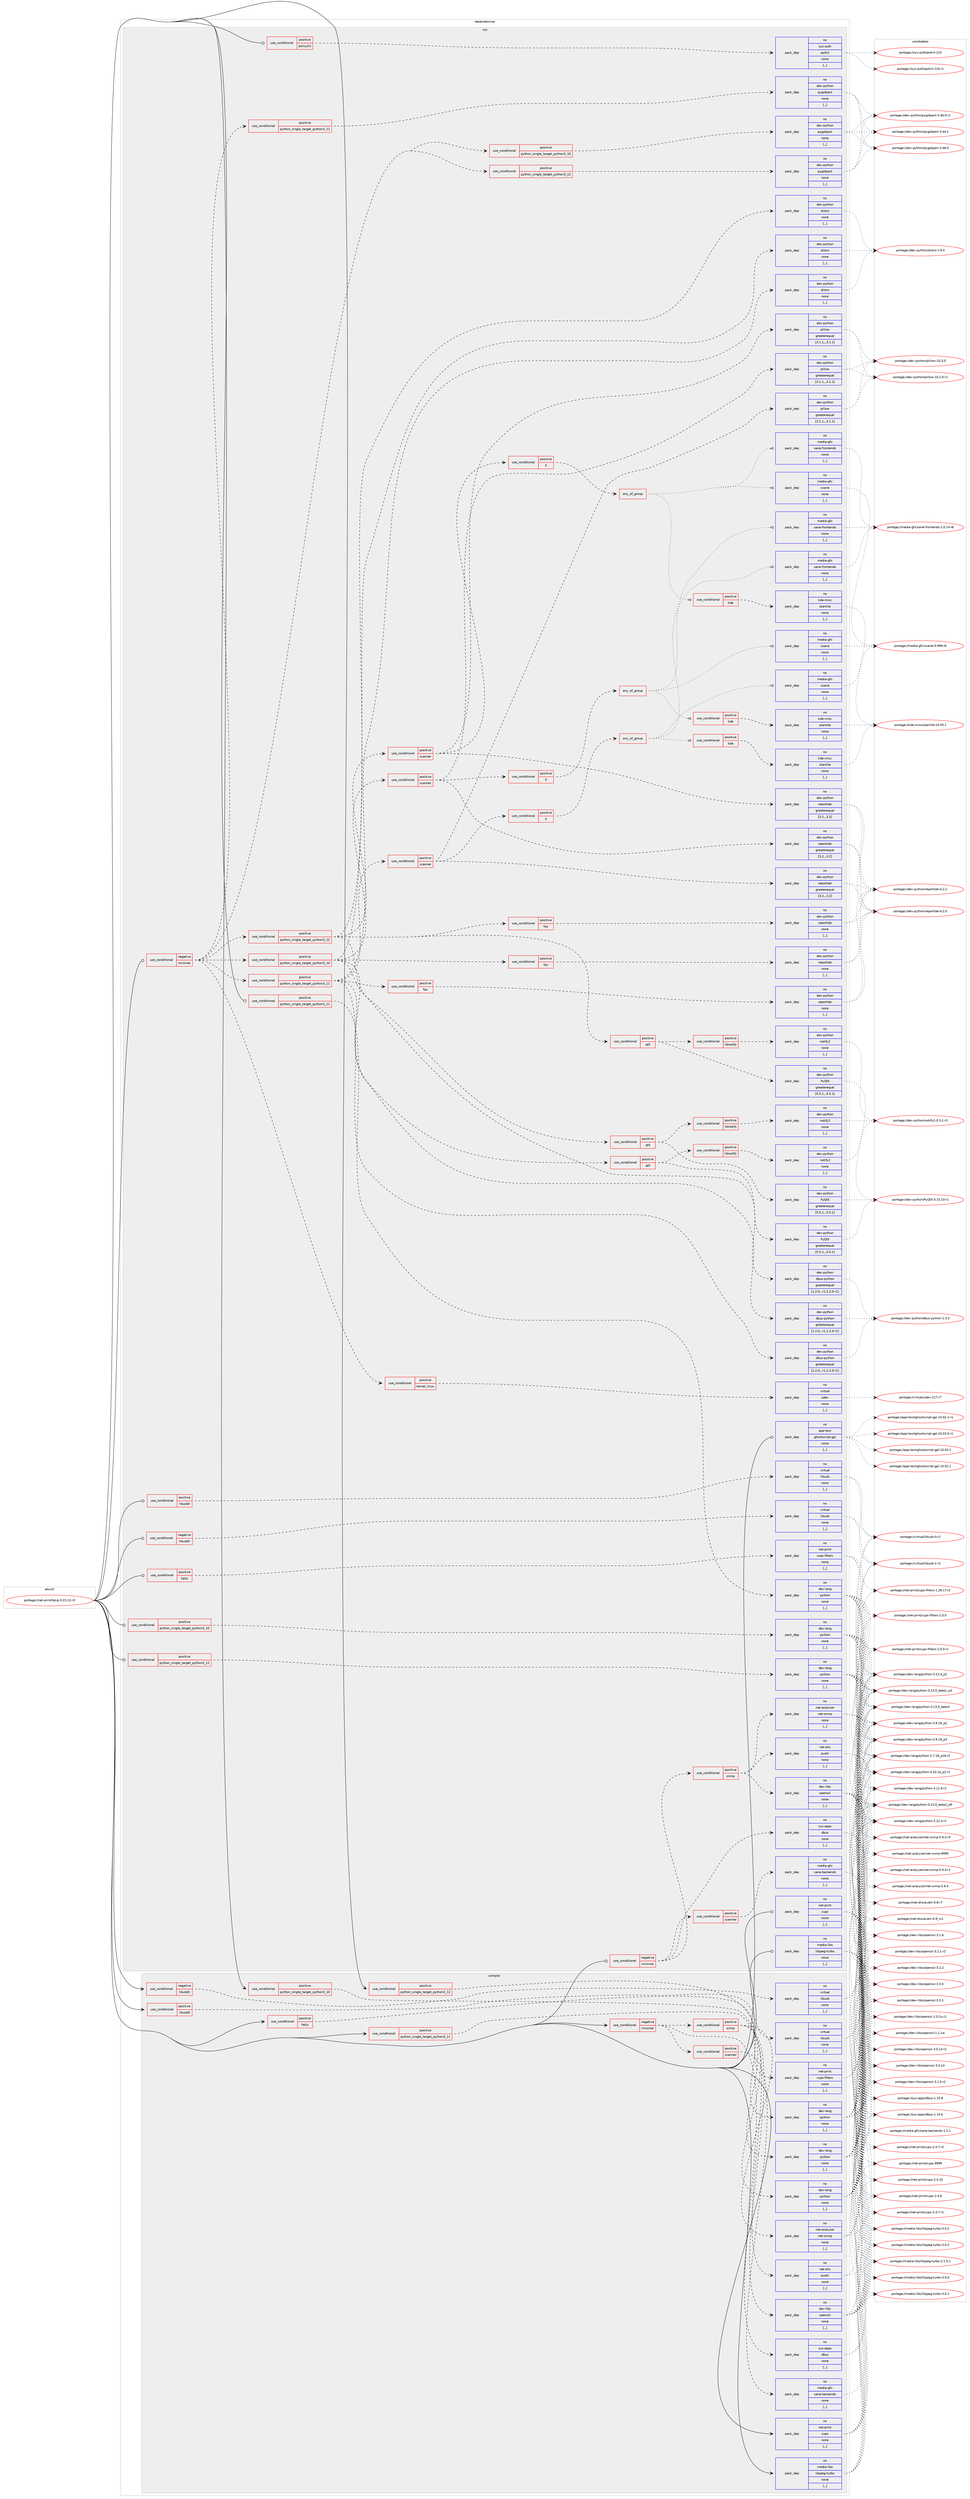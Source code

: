 digraph prolog {

# *************
# Graph options
# *************

newrank=true;
concentrate=true;
compound=true;
graph [rankdir=LR,fontname=Helvetica,fontsize=10,ranksep=1.5];#, ranksep=2.5, nodesep=0.2];
edge  [arrowhead=vee];
node  [fontname=Helvetica,fontsize=10];

# **********
# The ebuild
# **********

subgraph cluster_leftcol {
color=gray;
rank=same;
label=<<i>ebuild</i>>;
id [label="portage://net-print/hplip-3.23.12-r3", color=red, width=4, href="../net-print/hplip-3.23.12-r3.svg"];
}

# ****************
# The dependencies
# ****************

subgraph cluster_midcol {
color=gray;
label=<<i>dependencies</i>>;
subgraph cluster_compile {
fillcolor="#eeeeee";
style=filled;
label=<<i>compile</i>>;
subgraph cond98584 {
dependency374188 [label=<<TABLE BORDER="0" CELLBORDER="1" CELLSPACING="0" CELLPADDING="4"><TR><TD ROWSPAN="3" CELLPADDING="10">use_conditional</TD></TR><TR><TD>negative</TD></TR><TR><TD>libusb0</TD></TR></TABLE>>, shape=none, color=red];
subgraph pack272902 {
dependency374189 [label=<<TABLE BORDER="0" CELLBORDER="1" CELLSPACING="0" CELLPADDING="4" WIDTH="220"><TR><TD ROWSPAN="6" CELLPADDING="30">pack_dep</TD></TR><TR><TD WIDTH="110">no</TD></TR><TR><TD>virtual</TD></TR><TR><TD>libusb</TD></TR><TR><TD>none</TD></TR><TR><TD>[,,]</TD></TR></TABLE>>, shape=none, color=blue];
}
dependency374188:e -> dependency374189:w [weight=20,style="dashed",arrowhead="vee"];
}
id:e -> dependency374188:w [weight=20,style="solid",arrowhead="vee"];
subgraph cond98585 {
dependency374190 [label=<<TABLE BORDER="0" CELLBORDER="1" CELLSPACING="0" CELLPADDING="4"><TR><TD ROWSPAN="3" CELLPADDING="10">use_conditional</TD></TR><TR><TD>negative</TD></TR><TR><TD>minimal</TD></TR></TABLE>>, shape=none, color=red];
subgraph pack272903 {
dependency374191 [label=<<TABLE BORDER="0" CELLBORDER="1" CELLSPACING="0" CELLPADDING="4" WIDTH="220"><TR><TD ROWSPAN="6" CELLPADDING="30">pack_dep</TD></TR><TR><TD WIDTH="110">no</TD></TR><TR><TD>sys-apps</TD></TR><TR><TD>dbus</TD></TR><TR><TD>none</TD></TR><TR><TD>[,,]</TD></TR></TABLE>>, shape=none, color=blue];
}
dependency374190:e -> dependency374191:w [weight=20,style="dashed",arrowhead="vee"];
subgraph cond98586 {
dependency374192 [label=<<TABLE BORDER="0" CELLBORDER="1" CELLSPACING="0" CELLPADDING="4"><TR><TD ROWSPAN="3" CELLPADDING="10">use_conditional</TD></TR><TR><TD>positive</TD></TR><TR><TD>scanner</TD></TR></TABLE>>, shape=none, color=red];
subgraph pack272904 {
dependency374193 [label=<<TABLE BORDER="0" CELLBORDER="1" CELLSPACING="0" CELLPADDING="4" WIDTH="220"><TR><TD ROWSPAN="6" CELLPADDING="30">pack_dep</TD></TR><TR><TD WIDTH="110">no</TD></TR><TR><TD>media-gfx</TD></TR><TR><TD>sane-backends</TD></TR><TR><TD>none</TD></TR><TR><TD>[,,]</TD></TR></TABLE>>, shape=none, color=blue];
}
dependency374192:e -> dependency374193:w [weight=20,style="dashed",arrowhead="vee"];
}
dependency374190:e -> dependency374192:w [weight=20,style="dashed",arrowhead="vee"];
subgraph cond98587 {
dependency374194 [label=<<TABLE BORDER="0" CELLBORDER="1" CELLSPACING="0" CELLPADDING="4"><TR><TD ROWSPAN="3" CELLPADDING="10">use_conditional</TD></TR><TR><TD>positive</TD></TR><TR><TD>snmp</TD></TR></TABLE>>, shape=none, color=red];
subgraph pack272905 {
dependency374195 [label=<<TABLE BORDER="0" CELLBORDER="1" CELLSPACING="0" CELLPADDING="4" WIDTH="220"><TR><TD ROWSPAN="6" CELLPADDING="30">pack_dep</TD></TR><TR><TD WIDTH="110">no</TD></TR><TR><TD>dev-libs</TD></TR><TR><TD>openssl</TD></TR><TR><TD>none</TD></TR><TR><TD>[,,]</TD></TR></TABLE>>, shape=none, color=blue];
}
dependency374194:e -> dependency374195:w [weight=20,style="dashed",arrowhead="vee"];
subgraph pack272906 {
dependency374196 [label=<<TABLE BORDER="0" CELLBORDER="1" CELLSPACING="0" CELLPADDING="4" WIDTH="220"><TR><TD ROWSPAN="6" CELLPADDING="30">pack_dep</TD></TR><TR><TD WIDTH="110">no</TD></TR><TR><TD>net-analyzer</TD></TR><TR><TD>net-snmp</TD></TR><TR><TD>none</TD></TR><TR><TD>[,,]</TD></TR></TABLE>>, shape=none, color=blue];
}
dependency374194:e -> dependency374196:w [weight=20,style="dashed",arrowhead="vee"];
subgraph pack272907 {
dependency374197 [label=<<TABLE BORDER="0" CELLBORDER="1" CELLSPACING="0" CELLPADDING="4" WIDTH="220"><TR><TD ROWSPAN="6" CELLPADDING="30">pack_dep</TD></TR><TR><TD WIDTH="110">no</TD></TR><TR><TD>net-dns</TD></TR><TR><TD>avahi</TD></TR><TR><TD>none</TD></TR><TR><TD>[,,]</TD></TR></TABLE>>, shape=none, color=blue];
}
dependency374194:e -> dependency374197:w [weight=20,style="dashed",arrowhead="vee"];
}
dependency374190:e -> dependency374194:w [weight=20,style="dashed",arrowhead="vee"];
}
id:e -> dependency374190:w [weight=20,style="solid",arrowhead="vee"];
subgraph cond98588 {
dependency374198 [label=<<TABLE BORDER="0" CELLBORDER="1" CELLSPACING="0" CELLPADDING="4"><TR><TD ROWSPAN="3" CELLPADDING="10">use_conditional</TD></TR><TR><TD>positive</TD></TR><TR><TD>hpijs</TD></TR></TABLE>>, shape=none, color=red];
subgraph pack272908 {
dependency374199 [label=<<TABLE BORDER="0" CELLBORDER="1" CELLSPACING="0" CELLPADDING="4" WIDTH="220"><TR><TD ROWSPAN="6" CELLPADDING="30">pack_dep</TD></TR><TR><TD WIDTH="110">no</TD></TR><TR><TD>net-print</TD></TR><TR><TD>cups-filters</TD></TR><TR><TD>none</TD></TR><TR><TD>[,,]</TD></TR></TABLE>>, shape=none, color=blue];
}
dependency374198:e -> dependency374199:w [weight=20,style="dashed",arrowhead="vee"];
}
id:e -> dependency374198:w [weight=20,style="solid",arrowhead="vee"];
subgraph cond98589 {
dependency374200 [label=<<TABLE BORDER="0" CELLBORDER="1" CELLSPACING="0" CELLPADDING="4"><TR><TD ROWSPAN="3" CELLPADDING="10">use_conditional</TD></TR><TR><TD>positive</TD></TR><TR><TD>libusb0</TD></TR></TABLE>>, shape=none, color=red];
subgraph pack272909 {
dependency374201 [label=<<TABLE BORDER="0" CELLBORDER="1" CELLSPACING="0" CELLPADDING="4" WIDTH="220"><TR><TD ROWSPAN="6" CELLPADDING="30">pack_dep</TD></TR><TR><TD WIDTH="110">no</TD></TR><TR><TD>virtual</TD></TR><TR><TD>libusb</TD></TR><TR><TD>none</TD></TR><TR><TD>[,,]</TD></TR></TABLE>>, shape=none, color=blue];
}
dependency374200:e -> dependency374201:w [weight=20,style="dashed",arrowhead="vee"];
}
id:e -> dependency374200:w [weight=20,style="solid",arrowhead="vee"];
subgraph cond98590 {
dependency374202 [label=<<TABLE BORDER="0" CELLBORDER="1" CELLSPACING="0" CELLPADDING="4"><TR><TD ROWSPAN="3" CELLPADDING="10">use_conditional</TD></TR><TR><TD>positive</TD></TR><TR><TD>python_single_target_python3_10</TD></TR></TABLE>>, shape=none, color=red];
subgraph pack272910 {
dependency374203 [label=<<TABLE BORDER="0" CELLBORDER="1" CELLSPACING="0" CELLPADDING="4" WIDTH="220"><TR><TD ROWSPAN="6" CELLPADDING="30">pack_dep</TD></TR><TR><TD WIDTH="110">no</TD></TR><TR><TD>dev-lang</TD></TR><TR><TD>python</TD></TR><TR><TD>none</TD></TR><TR><TD>[,,]</TD></TR></TABLE>>, shape=none, color=blue];
}
dependency374202:e -> dependency374203:w [weight=20,style="dashed",arrowhead="vee"];
}
id:e -> dependency374202:w [weight=20,style="solid",arrowhead="vee"];
subgraph cond98591 {
dependency374204 [label=<<TABLE BORDER="0" CELLBORDER="1" CELLSPACING="0" CELLPADDING="4"><TR><TD ROWSPAN="3" CELLPADDING="10">use_conditional</TD></TR><TR><TD>positive</TD></TR><TR><TD>python_single_target_python3_11</TD></TR></TABLE>>, shape=none, color=red];
subgraph pack272911 {
dependency374205 [label=<<TABLE BORDER="0" CELLBORDER="1" CELLSPACING="0" CELLPADDING="4" WIDTH="220"><TR><TD ROWSPAN="6" CELLPADDING="30">pack_dep</TD></TR><TR><TD WIDTH="110">no</TD></TR><TR><TD>dev-lang</TD></TR><TR><TD>python</TD></TR><TR><TD>none</TD></TR><TR><TD>[,,]</TD></TR></TABLE>>, shape=none, color=blue];
}
dependency374204:e -> dependency374205:w [weight=20,style="dashed",arrowhead="vee"];
}
id:e -> dependency374204:w [weight=20,style="solid",arrowhead="vee"];
subgraph cond98592 {
dependency374206 [label=<<TABLE BORDER="0" CELLBORDER="1" CELLSPACING="0" CELLPADDING="4"><TR><TD ROWSPAN="3" CELLPADDING="10">use_conditional</TD></TR><TR><TD>positive</TD></TR><TR><TD>python_single_target_python3_12</TD></TR></TABLE>>, shape=none, color=red];
subgraph pack272912 {
dependency374207 [label=<<TABLE BORDER="0" CELLBORDER="1" CELLSPACING="0" CELLPADDING="4" WIDTH="220"><TR><TD ROWSPAN="6" CELLPADDING="30">pack_dep</TD></TR><TR><TD WIDTH="110">no</TD></TR><TR><TD>dev-lang</TD></TR><TR><TD>python</TD></TR><TR><TD>none</TD></TR><TR><TD>[,,]</TD></TR></TABLE>>, shape=none, color=blue];
}
dependency374206:e -> dependency374207:w [weight=20,style="dashed",arrowhead="vee"];
}
id:e -> dependency374206:w [weight=20,style="solid",arrowhead="vee"];
subgraph pack272913 {
dependency374208 [label=<<TABLE BORDER="0" CELLBORDER="1" CELLSPACING="0" CELLPADDING="4" WIDTH="220"><TR><TD ROWSPAN="6" CELLPADDING="30">pack_dep</TD></TR><TR><TD WIDTH="110">no</TD></TR><TR><TD>media-libs</TD></TR><TR><TD>libjpeg-turbo</TD></TR><TR><TD>none</TD></TR><TR><TD>[,,]</TD></TR></TABLE>>, shape=none, color=blue];
}
id:e -> dependency374208:w [weight=20,style="solid",arrowhead="vee"];
subgraph pack272914 {
dependency374209 [label=<<TABLE BORDER="0" CELLBORDER="1" CELLSPACING="0" CELLPADDING="4" WIDTH="220"><TR><TD ROWSPAN="6" CELLPADDING="30">pack_dep</TD></TR><TR><TD WIDTH="110">no</TD></TR><TR><TD>net-print</TD></TR><TR><TD>cups</TD></TR><TR><TD>none</TD></TR><TR><TD>[,,]</TD></TR></TABLE>>, shape=none, color=blue];
}
id:e -> dependency374209:w [weight=20,style="solid",arrowhead="vee"];
}
subgraph cluster_compileandrun {
fillcolor="#eeeeee";
style=filled;
label=<<i>compile and run</i>>;
}
subgraph cluster_run {
fillcolor="#eeeeee";
style=filled;
label=<<i>run</i>>;
subgraph cond98593 {
dependency374210 [label=<<TABLE BORDER="0" CELLBORDER="1" CELLSPACING="0" CELLPADDING="4"><TR><TD ROWSPAN="3" CELLPADDING="10">use_conditional</TD></TR><TR><TD>negative</TD></TR><TR><TD>libusb0</TD></TR></TABLE>>, shape=none, color=red];
subgraph pack272915 {
dependency374211 [label=<<TABLE BORDER="0" CELLBORDER="1" CELLSPACING="0" CELLPADDING="4" WIDTH="220"><TR><TD ROWSPAN="6" CELLPADDING="30">pack_dep</TD></TR><TR><TD WIDTH="110">no</TD></TR><TR><TD>virtual</TD></TR><TR><TD>libusb</TD></TR><TR><TD>none</TD></TR><TR><TD>[,,]</TD></TR></TABLE>>, shape=none, color=blue];
}
dependency374210:e -> dependency374211:w [weight=20,style="dashed",arrowhead="vee"];
}
id:e -> dependency374210:w [weight=20,style="solid",arrowhead="odot"];
subgraph cond98594 {
dependency374212 [label=<<TABLE BORDER="0" CELLBORDER="1" CELLSPACING="0" CELLPADDING="4"><TR><TD ROWSPAN="3" CELLPADDING="10">use_conditional</TD></TR><TR><TD>negative</TD></TR><TR><TD>minimal</TD></TR></TABLE>>, shape=none, color=red];
subgraph cond98595 {
dependency374213 [label=<<TABLE BORDER="0" CELLBORDER="1" CELLSPACING="0" CELLPADDING="4"><TR><TD ROWSPAN="3" CELLPADDING="10">use_conditional</TD></TR><TR><TD>positive</TD></TR><TR><TD>python_single_target_python3_10</TD></TR></TABLE>>, shape=none, color=red];
subgraph pack272916 {
dependency374214 [label=<<TABLE BORDER="0" CELLBORDER="1" CELLSPACING="0" CELLPADDING="4" WIDTH="220"><TR><TD ROWSPAN="6" CELLPADDING="30">pack_dep</TD></TR><TR><TD WIDTH="110">no</TD></TR><TR><TD>dev-python</TD></TR><TR><TD>pygobject</TD></TR><TR><TD>none</TD></TR><TR><TD>[,,]</TD></TR></TABLE>>, shape=none, color=blue];
}
dependency374213:e -> dependency374214:w [weight=20,style="dashed",arrowhead="vee"];
}
dependency374212:e -> dependency374213:w [weight=20,style="dashed",arrowhead="vee"];
subgraph cond98596 {
dependency374215 [label=<<TABLE BORDER="0" CELLBORDER="1" CELLSPACING="0" CELLPADDING="4"><TR><TD ROWSPAN="3" CELLPADDING="10">use_conditional</TD></TR><TR><TD>positive</TD></TR><TR><TD>python_single_target_python3_11</TD></TR></TABLE>>, shape=none, color=red];
subgraph pack272917 {
dependency374216 [label=<<TABLE BORDER="0" CELLBORDER="1" CELLSPACING="0" CELLPADDING="4" WIDTH="220"><TR><TD ROWSPAN="6" CELLPADDING="30">pack_dep</TD></TR><TR><TD WIDTH="110">no</TD></TR><TR><TD>dev-python</TD></TR><TR><TD>pygobject</TD></TR><TR><TD>none</TD></TR><TR><TD>[,,]</TD></TR></TABLE>>, shape=none, color=blue];
}
dependency374215:e -> dependency374216:w [weight=20,style="dashed",arrowhead="vee"];
}
dependency374212:e -> dependency374215:w [weight=20,style="dashed",arrowhead="vee"];
subgraph cond98597 {
dependency374217 [label=<<TABLE BORDER="0" CELLBORDER="1" CELLSPACING="0" CELLPADDING="4"><TR><TD ROWSPAN="3" CELLPADDING="10">use_conditional</TD></TR><TR><TD>positive</TD></TR><TR><TD>python_single_target_python3_12</TD></TR></TABLE>>, shape=none, color=red];
subgraph pack272918 {
dependency374218 [label=<<TABLE BORDER="0" CELLBORDER="1" CELLSPACING="0" CELLPADDING="4" WIDTH="220"><TR><TD ROWSPAN="6" CELLPADDING="30">pack_dep</TD></TR><TR><TD WIDTH="110">no</TD></TR><TR><TD>dev-python</TD></TR><TR><TD>pygobject</TD></TR><TR><TD>none</TD></TR><TR><TD>[,,]</TD></TR></TABLE>>, shape=none, color=blue];
}
dependency374217:e -> dependency374218:w [weight=20,style="dashed",arrowhead="vee"];
}
dependency374212:e -> dependency374217:w [weight=20,style="dashed",arrowhead="vee"];
subgraph cond98598 {
dependency374219 [label=<<TABLE BORDER="0" CELLBORDER="1" CELLSPACING="0" CELLPADDING="4"><TR><TD ROWSPAN="3" CELLPADDING="10">use_conditional</TD></TR><TR><TD>positive</TD></TR><TR><TD>kernel_linux</TD></TR></TABLE>>, shape=none, color=red];
subgraph pack272919 {
dependency374220 [label=<<TABLE BORDER="0" CELLBORDER="1" CELLSPACING="0" CELLPADDING="4" WIDTH="220"><TR><TD ROWSPAN="6" CELLPADDING="30">pack_dep</TD></TR><TR><TD WIDTH="110">no</TD></TR><TR><TD>virtual</TD></TR><TR><TD>udev</TD></TR><TR><TD>none</TD></TR><TR><TD>[,,]</TD></TR></TABLE>>, shape=none, color=blue];
}
dependency374219:e -> dependency374220:w [weight=20,style="dashed",arrowhead="vee"];
}
dependency374212:e -> dependency374219:w [weight=20,style="dashed",arrowhead="vee"];
subgraph cond98599 {
dependency374221 [label=<<TABLE BORDER="0" CELLBORDER="1" CELLSPACING="0" CELLPADDING="4"><TR><TD ROWSPAN="3" CELLPADDING="10">use_conditional</TD></TR><TR><TD>positive</TD></TR><TR><TD>python_single_target_python3_10</TD></TR></TABLE>>, shape=none, color=red];
subgraph pack272920 {
dependency374222 [label=<<TABLE BORDER="0" CELLBORDER="1" CELLSPACING="0" CELLPADDING="4" WIDTH="220"><TR><TD ROWSPAN="6" CELLPADDING="30">pack_dep</TD></TR><TR><TD WIDTH="110">no</TD></TR><TR><TD>dev-python</TD></TR><TR><TD>dbus-python</TD></TR><TR><TD>greaterequal</TD></TR><TR><TD>[1.2.0,,-r1,1.2.0-r1]</TD></TR></TABLE>>, shape=none, color=blue];
}
dependency374221:e -> dependency374222:w [weight=20,style="dashed",arrowhead="vee"];
subgraph pack272921 {
dependency374223 [label=<<TABLE BORDER="0" CELLBORDER="1" CELLSPACING="0" CELLPADDING="4" WIDTH="220"><TR><TD ROWSPAN="6" CELLPADDING="30">pack_dep</TD></TR><TR><TD WIDTH="110">no</TD></TR><TR><TD>dev-python</TD></TR><TR><TD>distro</TD></TR><TR><TD>none</TD></TR><TR><TD>[,,]</TD></TR></TABLE>>, shape=none, color=blue];
}
dependency374221:e -> dependency374223:w [weight=20,style="dashed",arrowhead="vee"];
subgraph cond98600 {
dependency374224 [label=<<TABLE BORDER="0" CELLBORDER="1" CELLSPACING="0" CELLPADDING="4"><TR><TD ROWSPAN="3" CELLPADDING="10">use_conditional</TD></TR><TR><TD>positive</TD></TR><TR><TD>fax</TD></TR></TABLE>>, shape=none, color=red];
subgraph pack272922 {
dependency374225 [label=<<TABLE BORDER="0" CELLBORDER="1" CELLSPACING="0" CELLPADDING="4" WIDTH="220"><TR><TD ROWSPAN="6" CELLPADDING="30">pack_dep</TD></TR><TR><TD WIDTH="110">no</TD></TR><TR><TD>dev-python</TD></TR><TR><TD>reportlab</TD></TR><TR><TD>none</TD></TR><TR><TD>[,,]</TD></TR></TABLE>>, shape=none, color=blue];
}
dependency374224:e -> dependency374225:w [weight=20,style="dashed",arrowhead="vee"];
}
dependency374221:e -> dependency374224:w [weight=20,style="dashed",arrowhead="vee"];
subgraph cond98601 {
dependency374226 [label=<<TABLE BORDER="0" CELLBORDER="1" CELLSPACING="0" CELLPADDING="4"><TR><TD ROWSPAN="3" CELLPADDING="10">use_conditional</TD></TR><TR><TD>positive</TD></TR><TR><TD>qt5</TD></TR></TABLE>>, shape=none, color=red];
subgraph pack272923 {
dependency374227 [label=<<TABLE BORDER="0" CELLBORDER="1" CELLSPACING="0" CELLPADDING="4" WIDTH="220"><TR><TD ROWSPAN="6" CELLPADDING="30">pack_dep</TD></TR><TR><TD WIDTH="110">no</TD></TR><TR><TD>dev-python</TD></TR><TR><TD>PyQt5</TD></TR><TR><TD>greaterequal</TD></TR><TR><TD>[5.5.1,,,5.5.1]</TD></TR></TABLE>>, shape=none, color=blue];
}
dependency374226:e -> dependency374227:w [weight=20,style="dashed",arrowhead="vee"];
subgraph cond98602 {
dependency374228 [label=<<TABLE BORDER="0" CELLBORDER="1" CELLSPACING="0" CELLPADDING="4"><TR><TD ROWSPAN="3" CELLPADDING="10">use_conditional</TD></TR><TR><TD>positive</TD></TR><TR><TD>libnotify</TD></TR></TABLE>>, shape=none, color=red];
subgraph pack272924 {
dependency374229 [label=<<TABLE BORDER="0" CELLBORDER="1" CELLSPACING="0" CELLPADDING="4" WIDTH="220"><TR><TD ROWSPAN="6" CELLPADDING="30">pack_dep</TD></TR><TR><TD WIDTH="110">no</TD></TR><TR><TD>dev-python</TD></TR><TR><TD>notify2</TD></TR><TR><TD>none</TD></TR><TR><TD>[,,]</TD></TR></TABLE>>, shape=none, color=blue];
}
dependency374228:e -> dependency374229:w [weight=20,style="dashed",arrowhead="vee"];
}
dependency374226:e -> dependency374228:w [weight=20,style="dashed",arrowhead="vee"];
}
dependency374221:e -> dependency374226:w [weight=20,style="dashed",arrowhead="vee"];
subgraph cond98603 {
dependency374230 [label=<<TABLE BORDER="0" CELLBORDER="1" CELLSPACING="0" CELLPADDING="4"><TR><TD ROWSPAN="3" CELLPADDING="10">use_conditional</TD></TR><TR><TD>positive</TD></TR><TR><TD>scanner</TD></TR></TABLE>>, shape=none, color=red];
subgraph pack272925 {
dependency374231 [label=<<TABLE BORDER="0" CELLBORDER="1" CELLSPACING="0" CELLPADDING="4" WIDTH="220"><TR><TD ROWSPAN="6" CELLPADDING="30">pack_dep</TD></TR><TR><TD WIDTH="110">no</TD></TR><TR><TD>dev-python</TD></TR><TR><TD>reportlab</TD></TR><TR><TD>greaterequal</TD></TR><TR><TD>[3.2,,,3.2]</TD></TR></TABLE>>, shape=none, color=blue];
}
dependency374230:e -> dependency374231:w [weight=20,style="dashed",arrowhead="vee"];
subgraph pack272926 {
dependency374232 [label=<<TABLE BORDER="0" CELLBORDER="1" CELLSPACING="0" CELLPADDING="4" WIDTH="220"><TR><TD ROWSPAN="6" CELLPADDING="30">pack_dep</TD></TR><TR><TD WIDTH="110">no</TD></TR><TR><TD>dev-python</TD></TR><TR><TD>pillow</TD></TR><TR><TD>greaterequal</TD></TR><TR><TD>[3.1.1,,,3.1.1]</TD></TR></TABLE>>, shape=none, color=blue];
}
dependency374230:e -> dependency374232:w [weight=20,style="dashed",arrowhead="vee"];
subgraph cond98604 {
dependency374233 [label=<<TABLE BORDER="0" CELLBORDER="1" CELLSPACING="0" CELLPADDING="4"><TR><TD ROWSPAN="3" CELLPADDING="10">use_conditional</TD></TR><TR><TD>positive</TD></TR><TR><TD>X</TD></TR></TABLE>>, shape=none, color=red];
subgraph any2521 {
dependency374234 [label=<<TABLE BORDER="0" CELLBORDER="1" CELLSPACING="0" CELLPADDING="4"><TR><TD CELLPADDING="10">any_of_group</TD></TR></TABLE>>, shape=none, color=red];subgraph cond98605 {
dependency374235 [label=<<TABLE BORDER="0" CELLBORDER="1" CELLSPACING="0" CELLPADDING="4"><TR><TD ROWSPAN="3" CELLPADDING="10">use_conditional</TD></TR><TR><TD>positive</TD></TR><TR><TD>kde</TD></TR></TABLE>>, shape=none, color=red];
subgraph pack272927 {
dependency374236 [label=<<TABLE BORDER="0" CELLBORDER="1" CELLSPACING="0" CELLPADDING="4" WIDTH="220"><TR><TD ROWSPAN="6" CELLPADDING="30">pack_dep</TD></TR><TR><TD WIDTH="110">no</TD></TR><TR><TD>kde-misc</TD></TR><TR><TD>skanlite</TD></TR><TR><TD>none</TD></TR><TR><TD>[,,]</TD></TR></TABLE>>, shape=none, color=blue];
}
dependency374235:e -> dependency374236:w [weight=20,style="dashed",arrowhead="vee"];
}
dependency374234:e -> dependency374235:w [weight=20,style="dotted",arrowhead="oinv"];
subgraph pack272928 {
dependency374237 [label=<<TABLE BORDER="0" CELLBORDER="1" CELLSPACING="0" CELLPADDING="4" WIDTH="220"><TR><TD ROWSPAN="6" CELLPADDING="30">pack_dep</TD></TR><TR><TD WIDTH="110">no</TD></TR><TR><TD>media-gfx</TD></TR><TR><TD>xsane</TD></TR><TR><TD>none</TD></TR><TR><TD>[,,]</TD></TR></TABLE>>, shape=none, color=blue];
}
dependency374234:e -> dependency374237:w [weight=20,style="dotted",arrowhead="oinv"];
subgraph pack272929 {
dependency374238 [label=<<TABLE BORDER="0" CELLBORDER="1" CELLSPACING="0" CELLPADDING="4" WIDTH="220"><TR><TD ROWSPAN="6" CELLPADDING="30">pack_dep</TD></TR><TR><TD WIDTH="110">no</TD></TR><TR><TD>media-gfx</TD></TR><TR><TD>sane-frontends</TD></TR><TR><TD>none</TD></TR><TR><TD>[,,]</TD></TR></TABLE>>, shape=none, color=blue];
}
dependency374234:e -> dependency374238:w [weight=20,style="dotted",arrowhead="oinv"];
}
dependency374233:e -> dependency374234:w [weight=20,style="dashed",arrowhead="vee"];
}
dependency374230:e -> dependency374233:w [weight=20,style="dashed",arrowhead="vee"];
}
dependency374221:e -> dependency374230:w [weight=20,style="dashed",arrowhead="vee"];
}
dependency374212:e -> dependency374221:w [weight=20,style="dashed",arrowhead="vee"];
subgraph cond98606 {
dependency374239 [label=<<TABLE BORDER="0" CELLBORDER="1" CELLSPACING="0" CELLPADDING="4"><TR><TD ROWSPAN="3" CELLPADDING="10">use_conditional</TD></TR><TR><TD>positive</TD></TR><TR><TD>python_single_target_python3_11</TD></TR></TABLE>>, shape=none, color=red];
subgraph pack272930 {
dependency374240 [label=<<TABLE BORDER="0" CELLBORDER="1" CELLSPACING="0" CELLPADDING="4" WIDTH="220"><TR><TD ROWSPAN="6" CELLPADDING="30">pack_dep</TD></TR><TR><TD WIDTH="110">no</TD></TR><TR><TD>dev-python</TD></TR><TR><TD>dbus-python</TD></TR><TR><TD>greaterequal</TD></TR><TR><TD>[1.2.0,,-r1,1.2.0-r1]</TD></TR></TABLE>>, shape=none, color=blue];
}
dependency374239:e -> dependency374240:w [weight=20,style="dashed",arrowhead="vee"];
subgraph pack272931 {
dependency374241 [label=<<TABLE BORDER="0" CELLBORDER="1" CELLSPACING="0" CELLPADDING="4" WIDTH="220"><TR><TD ROWSPAN="6" CELLPADDING="30">pack_dep</TD></TR><TR><TD WIDTH="110">no</TD></TR><TR><TD>dev-python</TD></TR><TR><TD>distro</TD></TR><TR><TD>none</TD></TR><TR><TD>[,,]</TD></TR></TABLE>>, shape=none, color=blue];
}
dependency374239:e -> dependency374241:w [weight=20,style="dashed",arrowhead="vee"];
subgraph cond98607 {
dependency374242 [label=<<TABLE BORDER="0" CELLBORDER="1" CELLSPACING="0" CELLPADDING="4"><TR><TD ROWSPAN="3" CELLPADDING="10">use_conditional</TD></TR><TR><TD>positive</TD></TR><TR><TD>fax</TD></TR></TABLE>>, shape=none, color=red];
subgraph pack272932 {
dependency374243 [label=<<TABLE BORDER="0" CELLBORDER="1" CELLSPACING="0" CELLPADDING="4" WIDTH="220"><TR><TD ROWSPAN="6" CELLPADDING="30">pack_dep</TD></TR><TR><TD WIDTH="110">no</TD></TR><TR><TD>dev-python</TD></TR><TR><TD>reportlab</TD></TR><TR><TD>none</TD></TR><TR><TD>[,,]</TD></TR></TABLE>>, shape=none, color=blue];
}
dependency374242:e -> dependency374243:w [weight=20,style="dashed",arrowhead="vee"];
}
dependency374239:e -> dependency374242:w [weight=20,style="dashed",arrowhead="vee"];
subgraph cond98608 {
dependency374244 [label=<<TABLE BORDER="0" CELLBORDER="1" CELLSPACING="0" CELLPADDING="4"><TR><TD ROWSPAN="3" CELLPADDING="10">use_conditional</TD></TR><TR><TD>positive</TD></TR><TR><TD>qt5</TD></TR></TABLE>>, shape=none, color=red];
subgraph pack272933 {
dependency374245 [label=<<TABLE BORDER="0" CELLBORDER="1" CELLSPACING="0" CELLPADDING="4" WIDTH="220"><TR><TD ROWSPAN="6" CELLPADDING="30">pack_dep</TD></TR><TR><TD WIDTH="110">no</TD></TR><TR><TD>dev-python</TD></TR><TR><TD>PyQt5</TD></TR><TR><TD>greaterequal</TD></TR><TR><TD>[5.5.1,,,5.5.1]</TD></TR></TABLE>>, shape=none, color=blue];
}
dependency374244:e -> dependency374245:w [weight=20,style="dashed",arrowhead="vee"];
subgraph cond98609 {
dependency374246 [label=<<TABLE BORDER="0" CELLBORDER="1" CELLSPACING="0" CELLPADDING="4"><TR><TD ROWSPAN="3" CELLPADDING="10">use_conditional</TD></TR><TR><TD>positive</TD></TR><TR><TD>libnotify</TD></TR></TABLE>>, shape=none, color=red];
subgraph pack272934 {
dependency374247 [label=<<TABLE BORDER="0" CELLBORDER="1" CELLSPACING="0" CELLPADDING="4" WIDTH="220"><TR><TD ROWSPAN="6" CELLPADDING="30">pack_dep</TD></TR><TR><TD WIDTH="110">no</TD></TR><TR><TD>dev-python</TD></TR><TR><TD>notify2</TD></TR><TR><TD>none</TD></TR><TR><TD>[,,]</TD></TR></TABLE>>, shape=none, color=blue];
}
dependency374246:e -> dependency374247:w [weight=20,style="dashed",arrowhead="vee"];
}
dependency374244:e -> dependency374246:w [weight=20,style="dashed",arrowhead="vee"];
}
dependency374239:e -> dependency374244:w [weight=20,style="dashed",arrowhead="vee"];
subgraph cond98610 {
dependency374248 [label=<<TABLE BORDER="0" CELLBORDER="1" CELLSPACING="0" CELLPADDING="4"><TR><TD ROWSPAN="3" CELLPADDING="10">use_conditional</TD></TR><TR><TD>positive</TD></TR><TR><TD>scanner</TD></TR></TABLE>>, shape=none, color=red];
subgraph pack272935 {
dependency374249 [label=<<TABLE BORDER="0" CELLBORDER="1" CELLSPACING="0" CELLPADDING="4" WIDTH="220"><TR><TD ROWSPAN="6" CELLPADDING="30">pack_dep</TD></TR><TR><TD WIDTH="110">no</TD></TR><TR><TD>dev-python</TD></TR><TR><TD>reportlab</TD></TR><TR><TD>greaterequal</TD></TR><TR><TD>[3.2,,,3.2]</TD></TR></TABLE>>, shape=none, color=blue];
}
dependency374248:e -> dependency374249:w [weight=20,style="dashed",arrowhead="vee"];
subgraph pack272936 {
dependency374250 [label=<<TABLE BORDER="0" CELLBORDER="1" CELLSPACING="0" CELLPADDING="4" WIDTH="220"><TR><TD ROWSPAN="6" CELLPADDING="30">pack_dep</TD></TR><TR><TD WIDTH="110">no</TD></TR><TR><TD>dev-python</TD></TR><TR><TD>pillow</TD></TR><TR><TD>greaterequal</TD></TR><TR><TD>[3.1.1,,,3.1.1]</TD></TR></TABLE>>, shape=none, color=blue];
}
dependency374248:e -> dependency374250:w [weight=20,style="dashed",arrowhead="vee"];
subgraph cond98611 {
dependency374251 [label=<<TABLE BORDER="0" CELLBORDER="1" CELLSPACING="0" CELLPADDING="4"><TR><TD ROWSPAN="3" CELLPADDING="10">use_conditional</TD></TR><TR><TD>positive</TD></TR><TR><TD>X</TD></TR></TABLE>>, shape=none, color=red];
subgraph any2522 {
dependency374252 [label=<<TABLE BORDER="0" CELLBORDER="1" CELLSPACING="0" CELLPADDING="4"><TR><TD CELLPADDING="10">any_of_group</TD></TR></TABLE>>, shape=none, color=red];subgraph cond98612 {
dependency374253 [label=<<TABLE BORDER="0" CELLBORDER="1" CELLSPACING="0" CELLPADDING="4"><TR><TD ROWSPAN="3" CELLPADDING="10">use_conditional</TD></TR><TR><TD>positive</TD></TR><TR><TD>kde</TD></TR></TABLE>>, shape=none, color=red];
subgraph pack272937 {
dependency374254 [label=<<TABLE BORDER="0" CELLBORDER="1" CELLSPACING="0" CELLPADDING="4" WIDTH="220"><TR><TD ROWSPAN="6" CELLPADDING="30">pack_dep</TD></TR><TR><TD WIDTH="110">no</TD></TR><TR><TD>kde-misc</TD></TR><TR><TD>skanlite</TD></TR><TR><TD>none</TD></TR><TR><TD>[,,]</TD></TR></TABLE>>, shape=none, color=blue];
}
dependency374253:e -> dependency374254:w [weight=20,style="dashed",arrowhead="vee"];
}
dependency374252:e -> dependency374253:w [weight=20,style="dotted",arrowhead="oinv"];
subgraph pack272938 {
dependency374255 [label=<<TABLE BORDER="0" CELLBORDER="1" CELLSPACING="0" CELLPADDING="4" WIDTH="220"><TR><TD ROWSPAN="6" CELLPADDING="30">pack_dep</TD></TR><TR><TD WIDTH="110">no</TD></TR><TR><TD>media-gfx</TD></TR><TR><TD>xsane</TD></TR><TR><TD>none</TD></TR><TR><TD>[,,]</TD></TR></TABLE>>, shape=none, color=blue];
}
dependency374252:e -> dependency374255:w [weight=20,style="dotted",arrowhead="oinv"];
subgraph pack272939 {
dependency374256 [label=<<TABLE BORDER="0" CELLBORDER="1" CELLSPACING="0" CELLPADDING="4" WIDTH="220"><TR><TD ROWSPAN="6" CELLPADDING="30">pack_dep</TD></TR><TR><TD WIDTH="110">no</TD></TR><TR><TD>media-gfx</TD></TR><TR><TD>sane-frontends</TD></TR><TR><TD>none</TD></TR><TR><TD>[,,]</TD></TR></TABLE>>, shape=none, color=blue];
}
dependency374252:e -> dependency374256:w [weight=20,style="dotted",arrowhead="oinv"];
}
dependency374251:e -> dependency374252:w [weight=20,style="dashed",arrowhead="vee"];
}
dependency374248:e -> dependency374251:w [weight=20,style="dashed",arrowhead="vee"];
}
dependency374239:e -> dependency374248:w [weight=20,style="dashed",arrowhead="vee"];
}
dependency374212:e -> dependency374239:w [weight=20,style="dashed",arrowhead="vee"];
subgraph cond98613 {
dependency374257 [label=<<TABLE BORDER="0" CELLBORDER="1" CELLSPACING="0" CELLPADDING="4"><TR><TD ROWSPAN="3" CELLPADDING="10">use_conditional</TD></TR><TR><TD>positive</TD></TR><TR><TD>python_single_target_python3_12</TD></TR></TABLE>>, shape=none, color=red];
subgraph pack272940 {
dependency374258 [label=<<TABLE BORDER="0" CELLBORDER="1" CELLSPACING="0" CELLPADDING="4" WIDTH="220"><TR><TD ROWSPAN="6" CELLPADDING="30">pack_dep</TD></TR><TR><TD WIDTH="110">no</TD></TR><TR><TD>dev-python</TD></TR><TR><TD>dbus-python</TD></TR><TR><TD>greaterequal</TD></TR><TR><TD>[1.2.0,,-r1,1.2.0-r1]</TD></TR></TABLE>>, shape=none, color=blue];
}
dependency374257:e -> dependency374258:w [weight=20,style="dashed",arrowhead="vee"];
subgraph pack272941 {
dependency374259 [label=<<TABLE BORDER="0" CELLBORDER="1" CELLSPACING="0" CELLPADDING="4" WIDTH="220"><TR><TD ROWSPAN="6" CELLPADDING="30">pack_dep</TD></TR><TR><TD WIDTH="110">no</TD></TR><TR><TD>dev-python</TD></TR><TR><TD>distro</TD></TR><TR><TD>none</TD></TR><TR><TD>[,,]</TD></TR></TABLE>>, shape=none, color=blue];
}
dependency374257:e -> dependency374259:w [weight=20,style="dashed",arrowhead="vee"];
subgraph cond98614 {
dependency374260 [label=<<TABLE BORDER="0" CELLBORDER="1" CELLSPACING="0" CELLPADDING="4"><TR><TD ROWSPAN="3" CELLPADDING="10">use_conditional</TD></TR><TR><TD>positive</TD></TR><TR><TD>fax</TD></TR></TABLE>>, shape=none, color=red];
subgraph pack272942 {
dependency374261 [label=<<TABLE BORDER="0" CELLBORDER="1" CELLSPACING="0" CELLPADDING="4" WIDTH="220"><TR><TD ROWSPAN="6" CELLPADDING="30">pack_dep</TD></TR><TR><TD WIDTH="110">no</TD></TR><TR><TD>dev-python</TD></TR><TR><TD>reportlab</TD></TR><TR><TD>none</TD></TR><TR><TD>[,,]</TD></TR></TABLE>>, shape=none, color=blue];
}
dependency374260:e -> dependency374261:w [weight=20,style="dashed",arrowhead="vee"];
}
dependency374257:e -> dependency374260:w [weight=20,style="dashed",arrowhead="vee"];
subgraph cond98615 {
dependency374262 [label=<<TABLE BORDER="0" CELLBORDER="1" CELLSPACING="0" CELLPADDING="4"><TR><TD ROWSPAN="3" CELLPADDING="10">use_conditional</TD></TR><TR><TD>positive</TD></TR><TR><TD>qt5</TD></TR></TABLE>>, shape=none, color=red];
subgraph pack272943 {
dependency374263 [label=<<TABLE BORDER="0" CELLBORDER="1" CELLSPACING="0" CELLPADDING="4" WIDTH="220"><TR><TD ROWSPAN="6" CELLPADDING="30">pack_dep</TD></TR><TR><TD WIDTH="110">no</TD></TR><TR><TD>dev-python</TD></TR><TR><TD>PyQt5</TD></TR><TR><TD>greaterequal</TD></TR><TR><TD>[5.5.1,,,5.5.1]</TD></TR></TABLE>>, shape=none, color=blue];
}
dependency374262:e -> dependency374263:w [weight=20,style="dashed",arrowhead="vee"];
subgraph cond98616 {
dependency374264 [label=<<TABLE BORDER="0" CELLBORDER="1" CELLSPACING="0" CELLPADDING="4"><TR><TD ROWSPAN="3" CELLPADDING="10">use_conditional</TD></TR><TR><TD>positive</TD></TR><TR><TD>libnotify</TD></TR></TABLE>>, shape=none, color=red];
subgraph pack272944 {
dependency374265 [label=<<TABLE BORDER="0" CELLBORDER="1" CELLSPACING="0" CELLPADDING="4" WIDTH="220"><TR><TD ROWSPAN="6" CELLPADDING="30">pack_dep</TD></TR><TR><TD WIDTH="110">no</TD></TR><TR><TD>dev-python</TD></TR><TR><TD>notify2</TD></TR><TR><TD>none</TD></TR><TR><TD>[,,]</TD></TR></TABLE>>, shape=none, color=blue];
}
dependency374264:e -> dependency374265:w [weight=20,style="dashed",arrowhead="vee"];
}
dependency374262:e -> dependency374264:w [weight=20,style="dashed",arrowhead="vee"];
}
dependency374257:e -> dependency374262:w [weight=20,style="dashed",arrowhead="vee"];
subgraph cond98617 {
dependency374266 [label=<<TABLE BORDER="0" CELLBORDER="1" CELLSPACING="0" CELLPADDING="4"><TR><TD ROWSPAN="3" CELLPADDING="10">use_conditional</TD></TR><TR><TD>positive</TD></TR><TR><TD>scanner</TD></TR></TABLE>>, shape=none, color=red];
subgraph pack272945 {
dependency374267 [label=<<TABLE BORDER="0" CELLBORDER="1" CELLSPACING="0" CELLPADDING="4" WIDTH="220"><TR><TD ROWSPAN="6" CELLPADDING="30">pack_dep</TD></TR><TR><TD WIDTH="110">no</TD></TR><TR><TD>dev-python</TD></TR><TR><TD>reportlab</TD></TR><TR><TD>greaterequal</TD></TR><TR><TD>[3.2,,,3.2]</TD></TR></TABLE>>, shape=none, color=blue];
}
dependency374266:e -> dependency374267:w [weight=20,style="dashed",arrowhead="vee"];
subgraph pack272946 {
dependency374268 [label=<<TABLE BORDER="0" CELLBORDER="1" CELLSPACING="0" CELLPADDING="4" WIDTH="220"><TR><TD ROWSPAN="6" CELLPADDING="30">pack_dep</TD></TR><TR><TD WIDTH="110">no</TD></TR><TR><TD>dev-python</TD></TR><TR><TD>pillow</TD></TR><TR><TD>greaterequal</TD></TR><TR><TD>[3.1.1,,,3.1.1]</TD></TR></TABLE>>, shape=none, color=blue];
}
dependency374266:e -> dependency374268:w [weight=20,style="dashed",arrowhead="vee"];
subgraph cond98618 {
dependency374269 [label=<<TABLE BORDER="0" CELLBORDER="1" CELLSPACING="0" CELLPADDING="4"><TR><TD ROWSPAN="3" CELLPADDING="10">use_conditional</TD></TR><TR><TD>positive</TD></TR><TR><TD>X</TD></TR></TABLE>>, shape=none, color=red];
subgraph any2523 {
dependency374270 [label=<<TABLE BORDER="0" CELLBORDER="1" CELLSPACING="0" CELLPADDING="4"><TR><TD CELLPADDING="10">any_of_group</TD></TR></TABLE>>, shape=none, color=red];subgraph cond98619 {
dependency374271 [label=<<TABLE BORDER="0" CELLBORDER="1" CELLSPACING="0" CELLPADDING="4"><TR><TD ROWSPAN="3" CELLPADDING="10">use_conditional</TD></TR><TR><TD>positive</TD></TR><TR><TD>kde</TD></TR></TABLE>>, shape=none, color=red];
subgraph pack272947 {
dependency374272 [label=<<TABLE BORDER="0" CELLBORDER="1" CELLSPACING="0" CELLPADDING="4" WIDTH="220"><TR><TD ROWSPAN="6" CELLPADDING="30">pack_dep</TD></TR><TR><TD WIDTH="110">no</TD></TR><TR><TD>kde-misc</TD></TR><TR><TD>skanlite</TD></TR><TR><TD>none</TD></TR><TR><TD>[,,]</TD></TR></TABLE>>, shape=none, color=blue];
}
dependency374271:e -> dependency374272:w [weight=20,style="dashed",arrowhead="vee"];
}
dependency374270:e -> dependency374271:w [weight=20,style="dotted",arrowhead="oinv"];
subgraph pack272948 {
dependency374273 [label=<<TABLE BORDER="0" CELLBORDER="1" CELLSPACING="0" CELLPADDING="4" WIDTH="220"><TR><TD ROWSPAN="6" CELLPADDING="30">pack_dep</TD></TR><TR><TD WIDTH="110">no</TD></TR><TR><TD>media-gfx</TD></TR><TR><TD>xsane</TD></TR><TR><TD>none</TD></TR><TR><TD>[,,]</TD></TR></TABLE>>, shape=none, color=blue];
}
dependency374270:e -> dependency374273:w [weight=20,style="dotted",arrowhead="oinv"];
subgraph pack272949 {
dependency374274 [label=<<TABLE BORDER="0" CELLBORDER="1" CELLSPACING="0" CELLPADDING="4" WIDTH="220"><TR><TD ROWSPAN="6" CELLPADDING="30">pack_dep</TD></TR><TR><TD WIDTH="110">no</TD></TR><TR><TD>media-gfx</TD></TR><TR><TD>sane-frontends</TD></TR><TR><TD>none</TD></TR><TR><TD>[,,]</TD></TR></TABLE>>, shape=none, color=blue];
}
dependency374270:e -> dependency374274:w [weight=20,style="dotted",arrowhead="oinv"];
}
dependency374269:e -> dependency374270:w [weight=20,style="dashed",arrowhead="vee"];
}
dependency374266:e -> dependency374269:w [weight=20,style="dashed",arrowhead="vee"];
}
dependency374257:e -> dependency374266:w [weight=20,style="dashed",arrowhead="vee"];
}
dependency374212:e -> dependency374257:w [weight=20,style="dashed",arrowhead="vee"];
}
id:e -> dependency374212:w [weight=20,style="solid",arrowhead="odot"];
subgraph cond98620 {
dependency374275 [label=<<TABLE BORDER="0" CELLBORDER="1" CELLSPACING="0" CELLPADDING="4"><TR><TD ROWSPAN="3" CELLPADDING="10">use_conditional</TD></TR><TR><TD>negative</TD></TR><TR><TD>minimal</TD></TR></TABLE>>, shape=none, color=red];
subgraph pack272950 {
dependency374276 [label=<<TABLE BORDER="0" CELLBORDER="1" CELLSPACING="0" CELLPADDING="4" WIDTH="220"><TR><TD ROWSPAN="6" CELLPADDING="30">pack_dep</TD></TR><TR><TD WIDTH="110">no</TD></TR><TR><TD>sys-apps</TD></TR><TR><TD>dbus</TD></TR><TR><TD>none</TD></TR><TR><TD>[,,]</TD></TR></TABLE>>, shape=none, color=blue];
}
dependency374275:e -> dependency374276:w [weight=20,style="dashed",arrowhead="vee"];
subgraph cond98621 {
dependency374277 [label=<<TABLE BORDER="0" CELLBORDER="1" CELLSPACING="0" CELLPADDING="4"><TR><TD ROWSPAN="3" CELLPADDING="10">use_conditional</TD></TR><TR><TD>positive</TD></TR><TR><TD>scanner</TD></TR></TABLE>>, shape=none, color=red];
subgraph pack272951 {
dependency374278 [label=<<TABLE BORDER="0" CELLBORDER="1" CELLSPACING="0" CELLPADDING="4" WIDTH="220"><TR><TD ROWSPAN="6" CELLPADDING="30">pack_dep</TD></TR><TR><TD WIDTH="110">no</TD></TR><TR><TD>media-gfx</TD></TR><TR><TD>sane-backends</TD></TR><TR><TD>none</TD></TR><TR><TD>[,,]</TD></TR></TABLE>>, shape=none, color=blue];
}
dependency374277:e -> dependency374278:w [weight=20,style="dashed",arrowhead="vee"];
}
dependency374275:e -> dependency374277:w [weight=20,style="dashed",arrowhead="vee"];
subgraph cond98622 {
dependency374279 [label=<<TABLE BORDER="0" CELLBORDER="1" CELLSPACING="0" CELLPADDING="4"><TR><TD ROWSPAN="3" CELLPADDING="10">use_conditional</TD></TR><TR><TD>positive</TD></TR><TR><TD>snmp</TD></TR></TABLE>>, shape=none, color=red];
subgraph pack272952 {
dependency374280 [label=<<TABLE BORDER="0" CELLBORDER="1" CELLSPACING="0" CELLPADDING="4" WIDTH="220"><TR><TD ROWSPAN="6" CELLPADDING="30">pack_dep</TD></TR><TR><TD WIDTH="110">no</TD></TR><TR><TD>dev-libs</TD></TR><TR><TD>openssl</TD></TR><TR><TD>none</TD></TR><TR><TD>[,,]</TD></TR></TABLE>>, shape=none, color=blue];
}
dependency374279:e -> dependency374280:w [weight=20,style="dashed",arrowhead="vee"];
subgraph pack272953 {
dependency374281 [label=<<TABLE BORDER="0" CELLBORDER="1" CELLSPACING="0" CELLPADDING="4" WIDTH="220"><TR><TD ROWSPAN="6" CELLPADDING="30">pack_dep</TD></TR><TR><TD WIDTH="110">no</TD></TR><TR><TD>net-analyzer</TD></TR><TR><TD>net-snmp</TD></TR><TR><TD>none</TD></TR><TR><TD>[,,]</TD></TR></TABLE>>, shape=none, color=blue];
}
dependency374279:e -> dependency374281:w [weight=20,style="dashed",arrowhead="vee"];
subgraph pack272954 {
dependency374282 [label=<<TABLE BORDER="0" CELLBORDER="1" CELLSPACING="0" CELLPADDING="4" WIDTH="220"><TR><TD ROWSPAN="6" CELLPADDING="30">pack_dep</TD></TR><TR><TD WIDTH="110">no</TD></TR><TR><TD>net-dns</TD></TR><TR><TD>avahi</TD></TR><TR><TD>none</TD></TR><TR><TD>[,,]</TD></TR></TABLE>>, shape=none, color=blue];
}
dependency374279:e -> dependency374282:w [weight=20,style="dashed",arrowhead="vee"];
}
dependency374275:e -> dependency374279:w [weight=20,style="dashed",arrowhead="vee"];
}
id:e -> dependency374275:w [weight=20,style="solid",arrowhead="odot"];
subgraph cond98623 {
dependency374283 [label=<<TABLE BORDER="0" CELLBORDER="1" CELLSPACING="0" CELLPADDING="4"><TR><TD ROWSPAN="3" CELLPADDING="10">use_conditional</TD></TR><TR><TD>positive</TD></TR><TR><TD>hpijs</TD></TR></TABLE>>, shape=none, color=red];
subgraph pack272955 {
dependency374284 [label=<<TABLE BORDER="0" CELLBORDER="1" CELLSPACING="0" CELLPADDING="4" WIDTH="220"><TR><TD ROWSPAN="6" CELLPADDING="30">pack_dep</TD></TR><TR><TD WIDTH="110">no</TD></TR><TR><TD>net-print</TD></TR><TR><TD>cups-filters</TD></TR><TR><TD>none</TD></TR><TR><TD>[,,]</TD></TR></TABLE>>, shape=none, color=blue];
}
dependency374283:e -> dependency374284:w [weight=20,style="dashed",arrowhead="vee"];
}
id:e -> dependency374283:w [weight=20,style="solid",arrowhead="odot"];
subgraph cond98624 {
dependency374285 [label=<<TABLE BORDER="0" CELLBORDER="1" CELLSPACING="0" CELLPADDING="4"><TR><TD ROWSPAN="3" CELLPADDING="10">use_conditional</TD></TR><TR><TD>positive</TD></TR><TR><TD>libusb0</TD></TR></TABLE>>, shape=none, color=red];
subgraph pack272956 {
dependency374286 [label=<<TABLE BORDER="0" CELLBORDER="1" CELLSPACING="0" CELLPADDING="4" WIDTH="220"><TR><TD ROWSPAN="6" CELLPADDING="30">pack_dep</TD></TR><TR><TD WIDTH="110">no</TD></TR><TR><TD>virtual</TD></TR><TR><TD>libusb</TD></TR><TR><TD>none</TD></TR><TR><TD>[,,]</TD></TR></TABLE>>, shape=none, color=blue];
}
dependency374285:e -> dependency374286:w [weight=20,style="dashed",arrowhead="vee"];
}
id:e -> dependency374285:w [weight=20,style="solid",arrowhead="odot"];
subgraph cond98625 {
dependency374287 [label=<<TABLE BORDER="0" CELLBORDER="1" CELLSPACING="0" CELLPADDING="4"><TR><TD ROWSPAN="3" CELLPADDING="10">use_conditional</TD></TR><TR><TD>positive</TD></TR><TR><TD>policykit</TD></TR></TABLE>>, shape=none, color=red];
subgraph pack272957 {
dependency374288 [label=<<TABLE BORDER="0" CELLBORDER="1" CELLSPACING="0" CELLPADDING="4" WIDTH="220"><TR><TD ROWSPAN="6" CELLPADDING="30">pack_dep</TD></TR><TR><TD WIDTH="110">no</TD></TR><TR><TD>sys-auth</TD></TR><TR><TD>polkit</TD></TR><TR><TD>none</TD></TR><TR><TD>[,,]</TD></TR></TABLE>>, shape=none, color=blue];
}
dependency374287:e -> dependency374288:w [weight=20,style="dashed",arrowhead="vee"];
}
id:e -> dependency374287:w [weight=20,style="solid",arrowhead="odot"];
subgraph cond98626 {
dependency374289 [label=<<TABLE BORDER="0" CELLBORDER="1" CELLSPACING="0" CELLPADDING="4"><TR><TD ROWSPAN="3" CELLPADDING="10">use_conditional</TD></TR><TR><TD>positive</TD></TR><TR><TD>python_single_target_python3_10</TD></TR></TABLE>>, shape=none, color=red];
subgraph pack272958 {
dependency374290 [label=<<TABLE BORDER="0" CELLBORDER="1" CELLSPACING="0" CELLPADDING="4" WIDTH="220"><TR><TD ROWSPAN="6" CELLPADDING="30">pack_dep</TD></TR><TR><TD WIDTH="110">no</TD></TR><TR><TD>dev-lang</TD></TR><TR><TD>python</TD></TR><TR><TD>none</TD></TR><TR><TD>[,,]</TD></TR></TABLE>>, shape=none, color=blue];
}
dependency374289:e -> dependency374290:w [weight=20,style="dashed",arrowhead="vee"];
}
id:e -> dependency374289:w [weight=20,style="solid",arrowhead="odot"];
subgraph cond98627 {
dependency374291 [label=<<TABLE BORDER="0" CELLBORDER="1" CELLSPACING="0" CELLPADDING="4"><TR><TD ROWSPAN="3" CELLPADDING="10">use_conditional</TD></TR><TR><TD>positive</TD></TR><TR><TD>python_single_target_python3_11</TD></TR></TABLE>>, shape=none, color=red];
subgraph pack272959 {
dependency374292 [label=<<TABLE BORDER="0" CELLBORDER="1" CELLSPACING="0" CELLPADDING="4" WIDTH="220"><TR><TD ROWSPAN="6" CELLPADDING="30">pack_dep</TD></TR><TR><TD WIDTH="110">no</TD></TR><TR><TD>dev-lang</TD></TR><TR><TD>python</TD></TR><TR><TD>none</TD></TR><TR><TD>[,,]</TD></TR></TABLE>>, shape=none, color=blue];
}
dependency374291:e -> dependency374292:w [weight=20,style="dashed",arrowhead="vee"];
}
id:e -> dependency374291:w [weight=20,style="solid",arrowhead="odot"];
subgraph cond98628 {
dependency374293 [label=<<TABLE BORDER="0" CELLBORDER="1" CELLSPACING="0" CELLPADDING="4"><TR><TD ROWSPAN="3" CELLPADDING="10">use_conditional</TD></TR><TR><TD>positive</TD></TR><TR><TD>python_single_target_python3_12</TD></TR></TABLE>>, shape=none, color=red];
subgraph pack272960 {
dependency374294 [label=<<TABLE BORDER="0" CELLBORDER="1" CELLSPACING="0" CELLPADDING="4" WIDTH="220"><TR><TD ROWSPAN="6" CELLPADDING="30">pack_dep</TD></TR><TR><TD WIDTH="110">no</TD></TR><TR><TD>dev-lang</TD></TR><TR><TD>python</TD></TR><TR><TD>none</TD></TR><TR><TD>[,,]</TD></TR></TABLE>>, shape=none, color=blue];
}
dependency374293:e -> dependency374294:w [weight=20,style="dashed",arrowhead="vee"];
}
id:e -> dependency374293:w [weight=20,style="solid",arrowhead="odot"];
subgraph pack272961 {
dependency374295 [label=<<TABLE BORDER="0" CELLBORDER="1" CELLSPACING="0" CELLPADDING="4" WIDTH="220"><TR><TD ROWSPAN="6" CELLPADDING="30">pack_dep</TD></TR><TR><TD WIDTH="110">no</TD></TR><TR><TD>app-text</TD></TR><TR><TD>ghostscript-gpl</TD></TR><TR><TD>none</TD></TR><TR><TD>[,,]</TD></TR></TABLE>>, shape=none, color=blue];
}
id:e -> dependency374295:w [weight=20,style="solid",arrowhead="odot"];
subgraph pack272962 {
dependency374296 [label=<<TABLE BORDER="0" CELLBORDER="1" CELLSPACING="0" CELLPADDING="4" WIDTH="220"><TR><TD ROWSPAN="6" CELLPADDING="30">pack_dep</TD></TR><TR><TD WIDTH="110">no</TD></TR><TR><TD>media-libs</TD></TR><TR><TD>libjpeg-turbo</TD></TR><TR><TD>none</TD></TR><TR><TD>[,,]</TD></TR></TABLE>>, shape=none, color=blue];
}
id:e -> dependency374296:w [weight=20,style="solid",arrowhead="odot"];
subgraph pack272963 {
dependency374297 [label=<<TABLE BORDER="0" CELLBORDER="1" CELLSPACING="0" CELLPADDING="4" WIDTH="220"><TR><TD ROWSPAN="6" CELLPADDING="30">pack_dep</TD></TR><TR><TD WIDTH="110">no</TD></TR><TR><TD>net-print</TD></TR><TR><TD>cups</TD></TR><TR><TD>none</TD></TR><TR><TD>[,,]</TD></TR></TABLE>>, shape=none, color=blue];
}
id:e -> dependency374297:w [weight=20,style="solid",arrowhead="odot"];
}
}

# **************
# The candidates
# **************

subgraph cluster_choices {
rank=same;
color=gray;
label=<<i>candidates</i>>;

subgraph choice272902 {
color=black;
nodesep=1;
choice1181051141161179710847108105981171159845484511450 [label="portage://virtual/libusb-0-r2", color=red, width=4,href="../virtual/libusb-0-r2.svg"];
choice1181051141161179710847108105981171159845494511450 [label="portage://virtual/libusb-1-r2", color=red, width=4,href="../virtual/libusb-1-r2.svg"];
dependency374189:e -> choice1181051141161179710847108105981171159845484511450:w [style=dotted,weight="100"];
dependency374189:e -> choice1181051141161179710847108105981171159845494511450:w [style=dotted,weight="100"];
}
subgraph choice272903 {
color=black;
nodesep=1;
choice1151211154597112112115471009811711545494649534654 [label="portage://sys-apps/dbus-1.15.6", color=red, width=4,href="../sys-apps/dbus-1.15.6.svg"];
choice1151211154597112112115471009811711545494649534656 [label="portage://sys-apps/dbus-1.15.8", color=red, width=4,href="../sys-apps/dbus-1.15.8.svg"];
dependency374191:e -> choice1151211154597112112115471009811711545494649534654:w [style=dotted,weight="100"];
dependency374191:e -> choice1151211154597112112115471009811711545494649534656:w [style=dotted,weight="100"];
}
subgraph choice272904 {
color=black;
nodesep=1;
choice1091011001059745103102120471159711010145989799107101110100115454946504649 [label="portage://media-gfx/sane-backends-1.2.1", color=red, width=4,href="../media-gfx/sane-backends-1.2.1.svg"];
dependency374193:e -> choice1091011001059745103102120471159711010145989799107101110100115454946504649:w [style=dotted,weight="100"];
}
subgraph choice272905 {
color=black;
nodesep=1;
choice1001011184510810598115471111121011101151151084549464846501174511449 [label="portage://dev-libs/openssl-1.0.2u-r1", color=red, width=4,href="../dev-libs/openssl-1.0.2u-r1.svg"];
choice100101118451081059811547111112101110115115108454946494649119 [label="portage://dev-libs/openssl-1.1.1w", color=red, width=4,href="../dev-libs/openssl-1.1.1w.svg"];
choice100101118451081059811547111112101110115115108455146484649514511450 [label="portage://dev-libs/openssl-3.0.13-r2", color=red, width=4,href="../dev-libs/openssl-3.0.13-r2.svg"];
choice10010111845108105981154711111210111011511510845514648464952 [label="portage://dev-libs/openssl-3.0.14", color=red, width=4,href="../dev-libs/openssl-3.0.14.svg"];
choice1001011184510810598115471111121011101151151084551464946534511450 [label="portage://dev-libs/openssl-3.1.5-r2", color=red, width=4,href="../dev-libs/openssl-3.1.5-r2.svg"];
choice100101118451081059811547111112101110115115108455146494654 [label="portage://dev-libs/openssl-3.1.6", color=red, width=4,href="../dev-libs/openssl-3.1.6.svg"];
choice1001011184510810598115471111121011101151151084551465046494511450 [label="portage://dev-libs/openssl-3.2.1-r2", color=red, width=4,href="../dev-libs/openssl-3.2.1-r2.svg"];
choice100101118451081059811547111112101110115115108455146504650 [label="portage://dev-libs/openssl-3.2.2", color=red, width=4,href="../dev-libs/openssl-3.2.2.svg"];
choice100101118451081059811547111112101110115115108455146514648 [label="portage://dev-libs/openssl-3.3.0", color=red, width=4,href="../dev-libs/openssl-3.3.0.svg"];
choice100101118451081059811547111112101110115115108455146514649 [label="portage://dev-libs/openssl-3.3.1", color=red, width=4,href="../dev-libs/openssl-3.3.1.svg"];
dependency374195:e -> choice1001011184510810598115471111121011101151151084549464846501174511449:w [style=dotted,weight="100"];
dependency374195:e -> choice100101118451081059811547111112101110115115108454946494649119:w [style=dotted,weight="100"];
dependency374195:e -> choice100101118451081059811547111112101110115115108455146484649514511450:w [style=dotted,weight="100"];
dependency374195:e -> choice10010111845108105981154711111210111011511510845514648464952:w [style=dotted,weight="100"];
dependency374195:e -> choice1001011184510810598115471111121011101151151084551464946534511450:w [style=dotted,weight="100"];
dependency374195:e -> choice100101118451081059811547111112101110115115108455146494654:w [style=dotted,weight="100"];
dependency374195:e -> choice1001011184510810598115471111121011101151151084551465046494511450:w [style=dotted,weight="100"];
dependency374195:e -> choice100101118451081059811547111112101110115115108455146504650:w [style=dotted,weight="100"];
dependency374195:e -> choice100101118451081059811547111112101110115115108455146514648:w [style=dotted,weight="100"];
dependency374195:e -> choice100101118451081059811547111112101110115115108455146514649:w [style=dotted,weight="100"];
}
subgraph choice272906 {
color=black;
nodesep=1;
choice11010111645971109710812112210111447110101116451151101091124553465746514511451 [label="portage://net-analyzer/net-snmp-5.9.3-r3", color=red, width=4,href="../net-analyzer/net-snmp-5.9.3-r3.svg"];
choice1101011164597110971081211221011144711010111645115110109112455346574652 [label="portage://net-analyzer/net-snmp-5.9.4", color=red, width=4,href="../net-analyzer/net-snmp-5.9.4.svg"];
choice11010111645971109710812112210111447110101116451151101091124553465746524511449 [label="portage://net-analyzer/net-snmp-5.9.4-r1", color=red, width=4,href="../net-analyzer/net-snmp-5.9.4-r1.svg"];
choice11010111645971109710812112210111447110101116451151101091124557575757 [label="portage://net-analyzer/net-snmp-9999", color=red, width=4,href="../net-analyzer/net-snmp-9999.svg"];
dependency374196:e -> choice11010111645971109710812112210111447110101116451151101091124553465746514511451:w [style=dotted,weight="100"];
dependency374196:e -> choice1101011164597110971081211221011144711010111645115110109112455346574652:w [style=dotted,weight="100"];
dependency374196:e -> choice11010111645971109710812112210111447110101116451151101091124553465746524511449:w [style=dotted,weight="100"];
dependency374196:e -> choice11010111645971109710812112210111447110101116451151101091124557575757:w [style=dotted,weight="100"];
}
subgraph choice272907 {
color=black;
nodesep=1;
choice11010111645100110115479711897104105454846564511455 [label="portage://net-dns/avahi-0.8-r7", color=red, width=4,href="../net-dns/avahi-0.8-r7.svg"];
choice1101011164510011011547971189710410545484657951149949 [label="portage://net-dns/avahi-0.9_rc1", color=red, width=4,href="../net-dns/avahi-0.9_rc1.svg"];
dependency374197:e -> choice11010111645100110115479711897104105454846564511455:w [style=dotted,weight="100"];
dependency374197:e -> choice1101011164510011011547971189710410545484657951149949:w [style=dotted,weight="100"];
}
subgraph choice272908 {
color=black;
nodesep=1;
choice1101011164511211410511011647991171121154510210510811610111411545494650564649554511450 [label="portage://net-print/cups-filters-1.28.17-r2", color=red, width=4,href="../net-print/cups-filters-1.28.17-r2.svg"];
choice11010111645112114105110116479911711211545102105108116101114115455046484648 [label="portage://net-print/cups-filters-2.0.0", color=red, width=4,href="../net-print/cups-filters-2.0.0.svg"];
choice110101116451121141051101164799117112115451021051081161011141154550464846484511449 [label="portage://net-print/cups-filters-2.0.0-r1", color=red, width=4,href="../net-print/cups-filters-2.0.0-r1.svg"];
dependency374199:e -> choice1101011164511211410511011647991171121154510210510811610111411545494650564649554511450:w [style=dotted,weight="100"];
dependency374199:e -> choice11010111645112114105110116479911711211545102105108116101114115455046484648:w [style=dotted,weight="100"];
dependency374199:e -> choice110101116451121141051101164799117112115451021051081161011141154550464846484511449:w [style=dotted,weight="100"];
}
subgraph choice272909 {
color=black;
nodesep=1;
choice1181051141161179710847108105981171159845484511450 [label="portage://virtual/libusb-0-r2", color=red, width=4,href="../virtual/libusb-0-r2.svg"];
choice1181051141161179710847108105981171159845494511450 [label="portage://virtual/libusb-1-r2", color=red, width=4,href="../virtual/libusb-1-r2.svg"];
dependency374201:e -> choice1181051141161179710847108105981171159845484511450:w [style=dotted,weight="100"];
dependency374201:e -> choice1181051141161179710847108105981171159845494511450:w [style=dotted,weight="100"];
}
subgraph choice272910 {
color=black;
nodesep=1;
choice100101118451089711010347112121116104111110455046554649569511249544511450 [label="portage://dev-lang/python-2.7.18_p16-r2", color=red, width=4,href="../dev-lang/python-2.7.18_p16-r2.svg"];
choice100101118451089711010347112121116104111110455146494846495295112494511449 [label="portage://dev-lang/python-3.10.14_p1-r1", color=red, width=4,href="../dev-lang/python-3.10.14_p1-r1.svg"];
choice100101118451089711010347112121116104111110455146494946574511449 [label="portage://dev-lang/python-3.11.9-r1", color=red, width=4,href="../dev-lang/python-3.11.9-r1.svg"];
choice100101118451089711010347112121116104111110455146495046514511449 [label="portage://dev-lang/python-3.12.3-r1", color=red, width=4,href="../dev-lang/python-3.12.3-r1.svg"];
choice100101118451089711010347112121116104111110455146495046529511249 [label="portage://dev-lang/python-3.12.4_p1", color=red, width=4,href="../dev-lang/python-3.12.4_p1.svg"];
choice10010111845108971101034711212111610411111045514649514648959810111697499511251 [label="portage://dev-lang/python-3.13.0_beta1_p3", color=red, width=4,href="../dev-lang/python-3.13.0_beta1_p3.svg"];
choice10010111845108971101034711212111610411111045514649514648959810111697509511257 [label="portage://dev-lang/python-3.13.0_beta2_p9", color=red, width=4,href="../dev-lang/python-3.13.0_beta2_p9.svg"];
choice1001011184510897110103471121211161041111104551464951464895981011169751 [label="portage://dev-lang/python-3.13.0_beta3", color=red, width=4,href="../dev-lang/python-3.13.0_beta3.svg"];
choice100101118451089711010347112121116104111110455146564649579511250 [label="portage://dev-lang/python-3.8.19_p2", color=red, width=4,href="../dev-lang/python-3.8.19_p2.svg"];
choice100101118451089711010347112121116104111110455146574649579511251 [label="portage://dev-lang/python-3.9.19_p3", color=red, width=4,href="../dev-lang/python-3.9.19_p3.svg"];
dependency374203:e -> choice100101118451089711010347112121116104111110455046554649569511249544511450:w [style=dotted,weight="100"];
dependency374203:e -> choice100101118451089711010347112121116104111110455146494846495295112494511449:w [style=dotted,weight="100"];
dependency374203:e -> choice100101118451089711010347112121116104111110455146494946574511449:w [style=dotted,weight="100"];
dependency374203:e -> choice100101118451089711010347112121116104111110455146495046514511449:w [style=dotted,weight="100"];
dependency374203:e -> choice100101118451089711010347112121116104111110455146495046529511249:w [style=dotted,weight="100"];
dependency374203:e -> choice10010111845108971101034711212111610411111045514649514648959810111697499511251:w [style=dotted,weight="100"];
dependency374203:e -> choice10010111845108971101034711212111610411111045514649514648959810111697509511257:w [style=dotted,weight="100"];
dependency374203:e -> choice1001011184510897110103471121211161041111104551464951464895981011169751:w [style=dotted,weight="100"];
dependency374203:e -> choice100101118451089711010347112121116104111110455146564649579511250:w [style=dotted,weight="100"];
dependency374203:e -> choice100101118451089711010347112121116104111110455146574649579511251:w [style=dotted,weight="100"];
}
subgraph choice272911 {
color=black;
nodesep=1;
choice100101118451089711010347112121116104111110455046554649569511249544511450 [label="portage://dev-lang/python-2.7.18_p16-r2", color=red, width=4,href="../dev-lang/python-2.7.18_p16-r2.svg"];
choice100101118451089711010347112121116104111110455146494846495295112494511449 [label="portage://dev-lang/python-3.10.14_p1-r1", color=red, width=4,href="../dev-lang/python-3.10.14_p1-r1.svg"];
choice100101118451089711010347112121116104111110455146494946574511449 [label="portage://dev-lang/python-3.11.9-r1", color=red, width=4,href="../dev-lang/python-3.11.9-r1.svg"];
choice100101118451089711010347112121116104111110455146495046514511449 [label="portage://dev-lang/python-3.12.3-r1", color=red, width=4,href="../dev-lang/python-3.12.3-r1.svg"];
choice100101118451089711010347112121116104111110455146495046529511249 [label="portage://dev-lang/python-3.12.4_p1", color=red, width=4,href="../dev-lang/python-3.12.4_p1.svg"];
choice10010111845108971101034711212111610411111045514649514648959810111697499511251 [label="portage://dev-lang/python-3.13.0_beta1_p3", color=red, width=4,href="../dev-lang/python-3.13.0_beta1_p3.svg"];
choice10010111845108971101034711212111610411111045514649514648959810111697509511257 [label="portage://dev-lang/python-3.13.0_beta2_p9", color=red, width=4,href="../dev-lang/python-3.13.0_beta2_p9.svg"];
choice1001011184510897110103471121211161041111104551464951464895981011169751 [label="portage://dev-lang/python-3.13.0_beta3", color=red, width=4,href="../dev-lang/python-3.13.0_beta3.svg"];
choice100101118451089711010347112121116104111110455146564649579511250 [label="portage://dev-lang/python-3.8.19_p2", color=red, width=4,href="../dev-lang/python-3.8.19_p2.svg"];
choice100101118451089711010347112121116104111110455146574649579511251 [label="portage://dev-lang/python-3.9.19_p3", color=red, width=4,href="../dev-lang/python-3.9.19_p3.svg"];
dependency374205:e -> choice100101118451089711010347112121116104111110455046554649569511249544511450:w [style=dotted,weight="100"];
dependency374205:e -> choice100101118451089711010347112121116104111110455146494846495295112494511449:w [style=dotted,weight="100"];
dependency374205:e -> choice100101118451089711010347112121116104111110455146494946574511449:w [style=dotted,weight="100"];
dependency374205:e -> choice100101118451089711010347112121116104111110455146495046514511449:w [style=dotted,weight="100"];
dependency374205:e -> choice100101118451089711010347112121116104111110455146495046529511249:w [style=dotted,weight="100"];
dependency374205:e -> choice10010111845108971101034711212111610411111045514649514648959810111697499511251:w [style=dotted,weight="100"];
dependency374205:e -> choice10010111845108971101034711212111610411111045514649514648959810111697509511257:w [style=dotted,weight="100"];
dependency374205:e -> choice1001011184510897110103471121211161041111104551464951464895981011169751:w [style=dotted,weight="100"];
dependency374205:e -> choice100101118451089711010347112121116104111110455146564649579511250:w [style=dotted,weight="100"];
dependency374205:e -> choice100101118451089711010347112121116104111110455146574649579511251:w [style=dotted,weight="100"];
}
subgraph choice272912 {
color=black;
nodesep=1;
choice100101118451089711010347112121116104111110455046554649569511249544511450 [label="portage://dev-lang/python-2.7.18_p16-r2", color=red, width=4,href="../dev-lang/python-2.7.18_p16-r2.svg"];
choice100101118451089711010347112121116104111110455146494846495295112494511449 [label="portage://dev-lang/python-3.10.14_p1-r1", color=red, width=4,href="../dev-lang/python-3.10.14_p1-r1.svg"];
choice100101118451089711010347112121116104111110455146494946574511449 [label="portage://dev-lang/python-3.11.9-r1", color=red, width=4,href="../dev-lang/python-3.11.9-r1.svg"];
choice100101118451089711010347112121116104111110455146495046514511449 [label="portage://dev-lang/python-3.12.3-r1", color=red, width=4,href="../dev-lang/python-3.12.3-r1.svg"];
choice100101118451089711010347112121116104111110455146495046529511249 [label="portage://dev-lang/python-3.12.4_p1", color=red, width=4,href="../dev-lang/python-3.12.4_p1.svg"];
choice10010111845108971101034711212111610411111045514649514648959810111697499511251 [label="portage://dev-lang/python-3.13.0_beta1_p3", color=red, width=4,href="../dev-lang/python-3.13.0_beta1_p3.svg"];
choice10010111845108971101034711212111610411111045514649514648959810111697509511257 [label="portage://dev-lang/python-3.13.0_beta2_p9", color=red, width=4,href="../dev-lang/python-3.13.0_beta2_p9.svg"];
choice1001011184510897110103471121211161041111104551464951464895981011169751 [label="portage://dev-lang/python-3.13.0_beta3", color=red, width=4,href="../dev-lang/python-3.13.0_beta3.svg"];
choice100101118451089711010347112121116104111110455146564649579511250 [label="portage://dev-lang/python-3.8.19_p2", color=red, width=4,href="../dev-lang/python-3.8.19_p2.svg"];
choice100101118451089711010347112121116104111110455146574649579511251 [label="portage://dev-lang/python-3.9.19_p3", color=red, width=4,href="../dev-lang/python-3.9.19_p3.svg"];
dependency374207:e -> choice100101118451089711010347112121116104111110455046554649569511249544511450:w [style=dotted,weight="100"];
dependency374207:e -> choice100101118451089711010347112121116104111110455146494846495295112494511449:w [style=dotted,weight="100"];
dependency374207:e -> choice100101118451089711010347112121116104111110455146494946574511449:w [style=dotted,weight="100"];
dependency374207:e -> choice100101118451089711010347112121116104111110455146495046514511449:w [style=dotted,weight="100"];
dependency374207:e -> choice100101118451089711010347112121116104111110455146495046529511249:w [style=dotted,weight="100"];
dependency374207:e -> choice10010111845108971101034711212111610411111045514649514648959810111697499511251:w [style=dotted,weight="100"];
dependency374207:e -> choice10010111845108971101034711212111610411111045514649514648959810111697509511257:w [style=dotted,weight="100"];
dependency374207:e -> choice1001011184510897110103471121211161041111104551464951464895981011169751:w [style=dotted,weight="100"];
dependency374207:e -> choice100101118451089711010347112121116104111110455146564649579511250:w [style=dotted,weight="100"];
dependency374207:e -> choice100101118451089711010347112121116104111110455146574649579511251:w [style=dotted,weight="100"];
}
subgraph choice272913 {
color=black;
nodesep=1;
choice109101100105974510810598115471081059810611210110345116117114981114550464946534649 [label="portage://media-libs/libjpeg-turbo-2.1.5.1", color=red, width=4,href="../media-libs/libjpeg-turbo-2.1.5.1.svg"];
choice10910110010597451081059811547108105981061121011034511611711498111455146484648 [label="portage://media-libs/libjpeg-turbo-3.0.0", color=red, width=4,href="../media-libs/libjpeg-turbo-3.0.0.svg"];
choice10910110010597451081059811547108105981061121011034511611711498111455146484649 [label="portage://media-libs/libjpeg-turbo-3.0.1", color=red, width=4,href="../media-libs/libjpeg-turbo-3.0.1.svg"];
choice10910110010597451081059811547108105981061121011034511611711498111455146484650 [label="portage://media-libs/libjpeg-turbo-3.0.2", color=red, width=4,href="../media-libs/libjpeg-turbo-3.0.2.svg"];
choice10910110010597451081059811547108105981061121011034511611711498111455146484651 [label="portage://media-libs/libjpeg-turbo-3.0.3", color=red, width=4,href="../media-libs/libjpeg-turbo-3.0.3.svg"];
dependency374208:e -> choice109101100105974510810598115471081059810611210110345116117114981114550464946534649:w [style=dotted,weight="100"];
dependency374208:e -> choice10910110010597451081059811547108105981061121011034511611711498111455146484648:w [style=dotted,weight="100"];
dependency374208:e -> choice10910110010597451081059811547108105981061121011034511611711498111455146484649:w [style=dotted,weight="100"];
dependency374208:e -> choice10910110010597451081059811547108105981061121011034511611711498111455146484650:w [style=dotted,weight="100"];
dependency374208:e -> choice10910110010597451081059811547108105981061121011034511611711498111455146484651:w [style=dotted,weight="100"];
}
subgraph choice272914 {
color=black;
nodesep=1;
choice11010111645112114105110116479911711211545504652464948 [label="portage://net-print/cups-2.4.10", color=red, width=4,href="../net-print/cups-2.4.10.svg"];
choice110101116451121141051101164799117112115455046524654 [label="portage://net-print/cups-2.4.6", color=red, width=4,href="../net-print/cups-2.4.6.svg"];
choice1101011164511211410511011647991171121154550465246554511449 [label="portage://net-print/cups-2.4.7-r1", color=red, width=4,href="../net-print/cups-2.4.7-r1.svg"];
choice1101011164511211410511011647991171121154550465246554511450 [label="portage://net-print/cups-2.4.7-r2", color=red, width=4,href="../net-print/cups-2.4.7-r2.svg"];
choice1101011164511211410511011647991171121154557575757 [label="portage://net-print/cups-9999", color=red, width=4,href="../net-print/cups-9999.svg"];
dependency374209:e -> choice11010111645112114105110116479911711211545504652464948:w [style=dotted,weight="100"];
dependency374209:e -> choice110101116451121141051101164799117112115455046524654:w [style=dotted,weight="100"];
dependency374209:e -> choice1101011164511211410511011647991171121154550465246554511449:w [style=dotted,weight="100"];
dependency374209:e -> choice1101011164511211410511011647991171121154550465246554511450:w [style=dotted,weight="100"];
dependency374209:e -> choice1101011164511211410511011647991171121154557575757:w [style=dotted,weight="100"];
}
subgraph choice272915 {
color=black;
nodesep=1;
choice1181051141161179710847108105981171159845484511450 [label="portage://virtual/libusb-0-r2", color=red, width=4,href="../virtual/libusb-0-r2.svg"];
choice1181051141161179710847108105981171159845494511450 [label="portage://virtual/libusb-1-r2", color=red, width=4,href="../virtual/libusb-1-r2.svg"];
dependency374211:e -> choice1181051141161179710847108105981171159845484511450:w [style=dotted,weight="100"];
dependency374211:e -> choice1181051141161179710847108105981171159845494511450:w [style=dotted,weight="100"];
}
subgraph choice272916 {
color=black;
nodesep=1;
choice1001011184511212111610411111047112121103111981061019911645514652524649 [label="portage://dev-python/pygobject-3.44.1", color=red, width=4,href="../dev-python/pygobject-3.44.1.svg"];
choice1001011184511212111610411111047112121103111981061019911645514652544648 [label="portage://dev-python/pygobject-3.46.0", color=red, width=4,href="../dev-python/pygobject-3.46.0.svg"];
choice10010111845112121116104111110471121211031119810610199116455146525446484511449 [label="portage://dev-python/pygobject-3.46.0-r1", color=red, width=4,href="../dev-python/pygobject-3.46.0-r1.svg"];
dependency374214:e -> choice1001011184511212111610411111047112121103111981061019911645514652524649:w [style=dotted,weight="100"];
dependency374214:e -> choice1001011184511212111610411111047112121103111981061019911645514652544648:w [style=dotted,weight="100"];
dependency374214:e -> choice10010111845112121116104111110471121211031119810610199116455146525446484511449:w [style=dotted,weight="100"];
}
subgraph choice272917 {
color=black;
nodesep=1;
choice1001011184511212111610411111047112121103111981061019911645514652524649 [label="portage://dev-python/pygobject-3.44.1", color=red, width=4,href="../dev-python/pygobject-3.44.1.svg"];
choice1001011184511212111610411111047112121103111981061019911645514652544648 [label="portage://dev-python/pygobject-3.46.0", color=red, width=4,href="../dev-python/pygobject-3.46.0.svg"];
choice10010111845112121116104111110471121211031119810610199116455146525446484511449 [label="portage://dev-python/pygobject-3.46.0-r1", color=red, width=4,href="../dev-python/pygobject-3.46.0-r1.svg"];
dependency374216:e -> choice1001011184511212111610411111047112121103111981061019911645514652524649:w [style=dotted,weight="100"];
dependency374216:e -> choice1001011184511212111610411111047112121103111981061019911645514652544648:w [style=dotted,weight="100"];
dependency374216:e -> choice10010111845112121116104111110471121211031119810610199116455146525446484511449:w [style=dotted,weight="100"];
}
subgraph choice272918 {
color=black;
nodesep=1;
choice1001011184511212111610411111047112121103111981061019911645514652524649 [label="portage://dev-python/pygobject-3.44.1", color=red, width=4,href="../dev-python/pygobject-3.44.1.svg"];
choice1001011184511212111610411111047112121103111981061019911645514652544648 [label="portage://dev-python/pygobject-3.46.0", color=red, width=4,href="../dev-python/pygobject-3.46.0.svg"];
choice10010111845112121116104111110471121211031119810610199116455146525446484511449 [label="portage://dev-python/pygobject-3.46.0-r1", color=red, width=4,href="../dev-python/pygobject-3.46.0-r1.svg"];
dependency374218:e -> choice1001011184511212111610411111047112121103111981061019911645514652524649:w [style=dotted,weight="100"];
dependency374218:e -> choice1001011184511212111610411111047112121103111981061019911645514652544648:w [style=dotted,weight="100"];
dependency374218:e -> choice10010111845112121116104111110471121211031119810610199116455146525446484511449:w [style=dotted,weight="100"];
}
subgraph choice272919 {
color=black;
nodesep=1;
choice1181051141161179710847117100101118455049554511455 [label="portage://virtual/udev-217-r7", color=red, width=4,href="../virtual/udev-217-r7.svg"];
dependency374220:e -> choice1181051141161179710847117100101118455049554511455:w [style=dotted,weight="100"];
}
subgraph choice272920 {
color=black;
nodesep=1;
choice10010111845112121116104111110471009811711545112121116104111110454946514650 [label="portage://dev-python/dbus-python-1.3.2", color=red, width=4,href="../dev-python/dbus-python-1.3.2.svg"];
dependency374222:e -> choice10010111845112121116104111110471009811711545112121116104111110454946514650:w [style=dotted,weight="100"];
}
subgraph choice272921 {
color=black;
nodesep=1;
choice1001011184511212111610411111047100105115116114111454946574648 [label="portage://dev-python/distro-1.9.0", color=red, width=4,href="../dev-python/distro-1.9.0.svg"];
dependency374223:e -> choice1001011184511212111610411111047100105115116114111454946574648:w [style=dotted,weight="100"];
}
subgraph choice272922 {
color=black;
nodesep=1;
choice10010111845112121116104111110471141011121111141161089798455246504648 [label="portage://dev-python/reportlab-4.2.0", color=red, width=4,href="../dev-python/reportlab-4.2.0.svg"];
choice10010111845112121116104111110471141011121111141161089798455246504650 [label="portage://dev-python/reportlab-4.2.2", color=red, width=4,href="../dev-python/reportlab-4.2.2.svg"];
dependency374225:e -> choice10010111845112121116104111110471141011121111141161089798455246504648:w [style=dotted,weight="100"];
dependency374225:e -> choice10010111845112121116104111110471141011121111141161089798455246504650:w [style=dotted,weight="100"];
}
subgraph choice272923 {
color=black;
nodesep=1;
choice100101118451121211161041111104780121811165345534649534649484511449 [label="portage://dev-python/PyQt5-5.15.10-r1", color=red, width=4,href="../dev-python/PyQt5-5.15.10-r1.svg"];
dependency374227:e -> choice100101118451121211161041111104780121811165345534649534649484511449:w [style=dotted,weight="100"];
}
subgraph choice272924 {
color=black;
nodesep=1;
choice1001011184511212111610411111047110111116105102121504548465146494511451 [label="portage://dev-python/notify2-0.3.1-r3", color=red, width=4,href="../dev-python/notify2-0.3.1-r3.svg"];
dependency374229:e -> choice1001011184511212111610411111047110111116105102121504548465146494511451:w [style=dotted,weight="100"];
}
subgraph choice272925 {
color=black;
nodesep=1;
choice10010111845112121116104111110471141011121111141161089798455246504648 [label="portage://dev-python/reportlab-4.2.0", color=red, width=4,href="../dev-python/reportlab-4.2.0.svg"];
choice10010111845112121116104111110471141011121111141161089798455246504650 [label="portage://dev-python/reportlab-4.2.2", color=red, width=4,href="../dev-python/reportlab-4.2.2.svg"];
dependency374231:e -> choice10010111845112121116104111110471141011121111141161089798455246504648:w [style=dotted,weight="100"];
dependency374231:e -> choice10010111845112121116104111110471141011121111141161089798455246504650:w [style=dotted,weight="100"];
}
subgraph choice272926 {
color=black;
nodesep=1;
choice1001011184511212111610411111047112105108108111119454948465046484511449 [label="portage://dev-python/pillow-10.2.0-r1", color=red, width=4,href="../dev-python/pillow-10.2.0-r1.svg"];
choice100101118451121211161041111104711210510810811111945494846514648 [label="portage://dev-python/pillow-10.3.0", color=red, width=4,href="../dev-python/pillow-10.3.0.svg"];
dependency374232:e -> choice1001011184511212111610411111047112105108108111119454948465046484511449:w [style=dotted,weight="100"];
dependency374232:e -> choice100101118451121211161041111104711210510810811111945494846514648:w [style=dotted,weight="100"];
}
subgraph choice272927 {
color=black;
nodesep=1;
choice107100101451091051159947115107971101081051161014550524648534649 [label="portage://kde-misc/skanlite-24.05.1", color=red, width=4,href="../kde-misc/skanlite-24.05.1.svg"];
dependency374236:e -> choice107100101451091051159947115107971101081051161014550524648534649:w [style=dotted,weight="100"];
}
subgraph choice272928 {
color=black;
nodesep=1;
choice109101100105974510310212047120115971101014548465757574511454 [label="portage://media-gfx/xsane-0.999-r6", color=red, width=4,href="../media-gfx/xsane-0.999-r6.svg"];
dependency374237:e -> choice109101100105974510310212047120115971101014548465757574511454:w [style=dotted,weight="100"];
}
subgraph choice272929 {
color=black;
nodesep=1;
choice1091011001059745103102120471159711010145102114111110116101110100115454946484649524511454 [label="portage://media-gfx/sane-frontends-1.0.14-r6", color=red, width=4,href="../media-gfx/sane-frontends-1.0.14-r6.svg"];
dependency374238:e -> choice1091011001059745103102120471159711010145102114111110116101110100115454946484649524511454:w [style=dotted,weight="100"];
}
subgraph choice272930 {
color=black;
nodesep=1;
choice10010111845112121116104111110471009811711545112121116104111110454946514650 [label="portage://dev-python/dbus-python-1.3.2", color=red, width=4,href="../dev-python/dbus-python-1.3.2.svg"];
dependency374240:e -> choice10010111845112121116104111110471009811711545112121116104111110454946514650:w [style=dotted,weight="100"];
}
subgraph choice272931 {
color=black;
nodesep=1;
choice1001011184511212111610411111047100105115116114111454946574648 [label="portage://dev-python/distro-1.9.0", color=red, width=4,href="../dev-python/distro-1.9.0.svg"];
dependency374241:e -> choice1001011184511212111610411111047100105115116114111454946574648:w [style=dotted,weight="100"];
}
subgraph choice272932 {
color=black;
nodesep=1;
choice10010111845112121116104111110471141011121111141161089798455246504648 [label="portage://dev-python/reportlab-4.2.0", color=red, width=4,href="../dev-python/reportlab-4.2.0.svg"];
choice10010111845112121116104111110471141011121111141161089798455246504650 [label="portage://dev-python/reportlab-4.2.2", color=red, width=4,href="../dev-python/reportlab-4.2.2.svg"];
dependency374243:e -> choice10010111845112121116104111110471141011121111141161089798455246504648:w [style=dotted,weight="100"];
dependency374243:e -> choice10010111845112121116104111110471141011121111141161089798455246504650:w [style=dotted,weight="100"];
}
subgraph choice272933 {
color=black;
nodesep=1;
choice100101118451121211161041111104780121811165345534649534649484511449 [label="portage://dev-python/PyQt5-5.15.10-r1", color=red, width=4,href="../dev-python/PyQt5-5.15.10-r1.svg"];
dependency374245:e -> choice100101118451121211161041111104780121811165345534649534649484511449:w [style=dotted,weight="100"];
}
subgraph choice272934 {
color=black;
nodesep=1;
choice1001011184511212111610411111047110111116105102121504548465146494511451 [label="portage://dev-python/notify2-0.3.1-r3", color=red, width=4,href="../dev-python/notify2-0.3.1-r3.svg"];
dependency374247:e -> choice1001011184511212111610411111047110111116105102121504548465146494511451:w [style=dotted,weight="100"];
}
subgraph choice272935 {
color=black;
nodesep=1;
choice10010111845112121116104111110471141011121111141161089798455246504648 [label="portage://dev-python/reportlab-4.2.0", color=red, width=4,href="../dev-python/reportlab-4.2.0.svg"];
choice10010111845112121116104111110471141011121111141161089798455246504650 [label="portage://dev-python/reportlab-4.2.2", color=red, width=4,href="../dev-python/reportlab-4.2.2.svg"];
dependency374249:e -> choice10010111845112121116104111110471141011121111141161089798455246504648:w [style=dotted,weight="100"];
dependency374249:e -> choice10010111845112121116104111110471141011121111141161089798455246504650:w [style=dotted,weight="100"];
}
subgraph choice272936 {
color=black;
nodesep=1;
choice1001011184511212111610411111047112105108108111119454948465046484511449 [label="portage://dev-python/pillow-10.2.0-r1", color=red, width=4,href="../dev-python/pillow-10.2.0-r1.svg"];
choice100101118451121211161041111104711210510810811111945494846514648 [label="portage://dev-python/pillow-10.3.0", color=red, width=4,href="../dev-python/pillow-10.3.0.svg"];
dependency374250:e -> choice1001011184511212111610411111047112105108108111119454948465046484511449:w [style=dotted,weight="100"];
dependency374250:e -> choice100101118451121211161041111104711210510810811111945494846514648:w [style=dotted,weight="100"];
}
subgraph choice272937 {
color=black;
nodesep=1;
choice107100101451091051159947115107971101081051161014550524648534649 [label="portage://kde-misc/skanlite-24.05.1", color=red, width=4,href="../kde-misc/skanlite-24.05.1.svg"];
dependency374254:e -> choice107100101451091051159947115107971101081051161014550524648534649:w [style=dotted,weight="100"];
}
subgraph choice272938 {
color=black;
nodesep=1;
choice109101100105974510310212047120115971101014548465757574511454 [label="portage://media-gfx/xsane-0.999-r6", color=red, width=4,href="../media-gfx/xsane-0.999-r6.svg"];
dependency374255:e -> choice109101100105974510310212047120115971101014548465757574511454:w [style=dotted,weight="100"];
}
subgraph choice272939 {
color=black;
nodesep=1;
choice1091011001059745103102120471159711010145102114111110116101110100115454946484649524511454 [label="portage://media-gfx/sane-frontends-1.0.14-r6", color=red, width=4,href="../media-gfx/sane-frontends-1.0.14-r6.svg"];
dependency374256:e -> choice1091011001059745103102120471159711010145102114111110116101110100115454946484649524511454:w [style=dotted,weight="100"];
}
subgraph choice272940 {
color=black;
nodesep=1;
choice10010111845112121116104111110471009811711545112121116104111110454946514650 [label="portage://dev-python/dbus-python-1.3.2", color=red, width=4,href="../dev-python/dbus-python-1.3.2.svg"];
dependency374258:e -> choice10010111845112121116104111110471009811711545112121116104111110454946514650:w [style=dotted,weight="100"];
}
subgraph choice272941 {
color=black;
nodesep=1;
choice1001011184511212111610411111047100105115116114111454946574648 [label="portage://dev-python/distro-1.9.0", color=red, width=4,href="../dev-python/distro-1.9.0.svg"];
dependency374259:e -> choice1001011184511212111610411111047100105115116114111454946574648:w [style=dotted,weight="100"];
}
subgraph choice272942 {
color=black;
nodesep=1;
choice10010111845112121116104111110471141011121111141161089798455246504648 [label="portage://dev-python/reportlab-4.2.0", color=red, width=4,href="../dev-python/reportlab-4.2.0.svg"];
choice10010111845112121116104111110471141011121111141161089798455246504650 [label="portage://dev-python/reportlab-4.2.2", color=red, width=4,href="../dev-python/reportlab-4.2.2.svg"];
dependency374261:e -> choice10010111845112121116104111110471141011121111141161089798455246504648:w [style=dotted,weight="100"];
dependency374261:e -> choice10010111845112121116104111110471141011121111141161089798455246504650:w [style=dotted,weight="100"];
}
subgraph choice272943 {
color=black;
nodesep=1;
choice100101118451121211161041111104780121811165345534649534649484511449 [label="portage://dev-python/PyQt5-5.15.10-r1", color=red, width=4,href="../dev-python/PyQt5-5.15.10-r1.svg"];
dependency374263:e -> choice100101118451121211161041111104780121811165345534649534649484511449:w [style=dotted,weight="100"];
}
subgraph choice272944 {
color=black;
nodesep=1;
choice1001011184511212111610411111047110111116105102121504548465146494511451 [label="portage://dev-python/notify2-0.3.1-r3", color=red, width=4,href="../dev-python/notify2-0.3.1-r3.svg"];
dependency374265:e -> choice1001011184511212111610411111047110111116105102121504548465146494511451:w [style=dotted,weight="100"];
}
subgraph choice272945 {
color=black;
nodesep=1;
choice10010111845112121116104111110471141011121111141161089798455246504648 [label="portage://dev-python/reportlab-4.2.0", color=red, width=4,href="../dev-python/reportlab-4.2.0.svg"];
choice10010111845112121116104111110471141011121111141161089798455246504650 [label="portage://dev-python/reportlab-4.2.2", color=red, width=4,href="../dev-python/reportlab-4.2.2.svg"];
dependency374267:e -> choice10010111845112121116104111110471141011121111141161089798455246504648:w [style=dotted,weight="100"];
dependency374267:e -> choice10010111845112121116104111110471141011121111141161089798455246504650:w [style=dotted,weight="100"];
}
subgraph choice272946 {
color=black;
nodesep=1;
choice1001011184511212111610411111047112105108108111119454948465046484511449 [label="portage://dev-python/pillow-10.2.0-r1", color=red, width=4,href="../dev-python/pillow-10.2.0-r1.svg"];
choice100101118451121211161041111104711210510810811111945494846514648 [label="portage://dev-python/pillow-10.3.0", color=red, width=4,href="../dev-python/pillow-10.3.0.svg"];
dependency374268:e -> choice1001011184511212111610411111047112105108108111119454948465046484511449:w [style=dotted,weight="100"];
dependency374268:e -> choice100101118451121211161041111104711210510810811111945494846514648:w [style=dotted,weight="100"];
}
subgraph choice272947 {
color=black;
nodesep=1;
choice107100101451091051159947115107971101081051161014550524648534649 [label="portage://kde-misc/skanlite-24.05.1", color=red, width=4,href="../kde-misc/skanlite-24.05.1.svg"];
dependency374272:e -> choice107100101451091051159947115107971101081051161014550524648534649:w [style=dotted,weight="100"];
}
subgraph choice272948 {
color=black;
nodesep=1;
choice109101100105974510310212047120115971101014548465757574511454 [label="portage://media-gfx/xsane-0.999-r6", color=red, width=4,href="../media-gfx/xsane-0.999-r6.svg"];
dependency374273:e -> choice109101100105974510310212047120115971101014548465757574511454:w [style=dotted,weight="100"];
}
subgraph choice272949 {
color=black;
nodesep=1;
choice1091011001059745103102120471159711010145102114111110116101110100115454946484649524511454 [label="portage://media-gfx/sane-frontends-1.0.14-r6", color=red, width=4,href="../media-gfx/sane-frontends-1.0.14-r6.svg"];
dependency374274:e -> choice1091011001059745103102120471159711010145102114111110116101110100115454946484649524511454:w [style=dotted,weight="100"];
}
subgraph choice272950 {
color=black;
nodesep=1;
choice1151211154597112112115471009811711545494649534654 [label="portage://sys-apps/dbus-1.15.6", color=red, width=4,href="../sys-apps/dbus-1.15.6.svg"];
choice1151211154597112112115471009811711545494649534656 [label="portage://sys-apps/dbus-1.15.8", color=red, width=4,href="../sys-apps/dbus-1.15.8.svg"];
dependency374276:e -> choice1151211154597112112115471009811711545494649534654:w [style=dotted,weight="100"];
dependency374276:e -> choice1151211154597112112115471009811711545494649534656:w [style=dotted,weight="100"];
}
subgraph choice272951 {
color=black;
nodesep=1;
choice1091011001059745103102120471159711010145989799107101110100115454946504649 [label="portage://media-gfx/sane-backends-1.2.1", color=red, width=4,href="../media-gfx/sane-backends-1.2.1.svg"];
dependency374278:e -> choice1091011001059745103102120471159711010145989799107101110100115454946504649:w [style=dotted,weight="100"];
}
subgraph choice272952 {
color=black;
nodesep=1;
choice1001011184510810598115471111121011101151151084549464846501174511449 [label="portage://dev-libs/openssl-1.0.2u-r1", color=red, width=4,href="../dev-libs/openssl-1.0.2u-r1.svg"];
choice100101118451081059811547111112101110115115108454946494649119 [label="portage://dev-libs/openssl-1.1.1w", color=red, width=4,href="../dev-libs/openssl-1.1.1w.svg"];
choice100101118451081059811547111112101110115115108455146484649514511450 [label="portage://dev-libs/openssl-3.0.13-r2", color=red, width=4,href="../dev-libs/openssl-3.0.13-r2.svg"];
choice10010111845108105981154711111210111011511510845514648464952 [label="portage://dev-libs/openssl-3.0.14", color=red, width=4,href="../dev-libs/openssl-3.0.14.svg"];
choice1001011184510810598115471111121011101151151084551464946534511450 [label="portage://dev-libs/openssl-3.1.5-r2", color=red, width=4,href="../dev-libs/openssl-3.1.5-r2.svg"];
choice100101118451081059811547111112101110115115108455146494654 [label="portage://dev-libs/openssl-3.1.6", color=red, width=4,href="../dev-libs/openssl-3.1.6.svg"];
choice1001011184510810598115471111121011101151151084551465046494511450 [label="portage://dev-libs/openssl-3.2.1-r2", color=red, width=4,href="../dev-libs/openssl-3.2.1-r2.svg"];
choice100101118451081059811547111112101110115115108455146504650 [label="portage://dev-libs/openssl-3.2.2", color=red, width=4,href="../dev-libs/openssl-3.2.2.svg"];
choice100101118451081059811547111112101110115115108455146514648 [label="portage://dev-libs/openssl-3.3.0", color=red, width=4,href="../dev-libs/openssl-3.3.0.svg"];
choice100101118451081059811547111112101110115115108455146514649 [label="portage://dev-libs/openssl-3.3.1", color=red, width=4,href="../dev-libs/openssl-3.3.1.svg"];
dependency374280:e -> choice1001011184510810598115471111121011101151151084549464846501174511449:w [style=dotted,weight="100"];
dependency374280:e -> choice100101118451081059811547111112101110115115108454946494649119:w [style=dotted,weight="100"];
dependency374280:e -> choice100101118451081059811547111112101110115115108455146484649514511450:w [style=dotted,weight="100"];
dependency374280:e -> choice10010111845108105981154711111210111011511510845514648464952:w [style=dotted,weight="100"];
dependency374280:e -> choice1001011184510810598115471111121011101151151084551464946534511450:w [style=dotted,weight="100"];
dependency374280:e -> choice100101118451081059811547111112101110115115108455146494654:w [style=dotted,weight="100"];
dependency374280:e -> choice1001011184510810598115471111121011101151151084551465046494511450:w [style=dotted,weight="100"];
dependency374280:e -> choice100101118451081059811547111112101110115115108455146504650:w [style=dotted,weight="100"];
dependency374280:e -> choice100101118451081059811547111112101110115115108455146514648:w [style=dotted,weight="100"];
dependency374280:e -> choice100101118451081059811547111112101110115115108455146514649:w [style=dotted,weight="100"];
}
subgraph choice272953 {
color=black;
nodesep=1;
choice11010111645971109710812112210111447110101116451151101091124553465746514511451 [label="portage://net-analyzer/net-snmp-5.9.3-r3", color=red, width=4,href="../net-analyzer/net-snmp-5.9.3-r3.svg"];
choice1101011164597110971081211221011144711010111645115110109112455346574652 [label="portage://net-analyzer/net-snmp-5.9.4", color=red, width=4,href="../net-analyzer/net-snmp-5.9.4.svg"];
choice11010111645971109710812112210111447110101116451151101091124553465746524511449 [label="portage://net-analyzer/net-snmp-5.9.4-r1", color=red, width=4,href="../net-analyzer/net-snmp-5.9.4-r1.svg"];
choice11010111645971109710812112210111447110101116451151101091124557575757 [label="portage://net-analyzer/net-snmp-9999", color=red, width=4,href="../net-analyzer/net-snmp-9999.svg"];
dependency374281:e -> choice11010111645971109710812112210111447110101116451151101091124553465746514511451:w [style=dotted,weight="100"];
dependency374281:e -> choice1101011164597110971081211221011144711010111645115110109112455346574652:w [style=dotted,weight="100"];
dependency374281:e -> choice11010111645971109710812112210111447110101116451151101091124553465746524511449:w [style=dotted,weight="100"];
dependency374281:e -> choice11010111645971109710812112210111447110101116451151101091124557575757:w [style=dotted,weight="100"];
}
subgraph choice272954 {
color=black;
nodesep=1;
choice11010111645100110115479711897104105454846564511455 [label="portage://net-dns/avahi-0.8-r7", color=red, width=4,href="../net-dns/avahi-0.8-r7.svg"];
choice1101011164510011011547971189710410545484657951149949 [label="portage://net-dns/avahi-0.9_rc1", color=red, width=4,href="../net-dns/avahi-0.9_rc1.svg"];
dependency374282:e -> choice11010111645100110115479711897104105454846564511455:w [style=dotted,weight="100"];
dependency374282:e -> choice1101011164510011011547971189710410545484657951149949:w [style=dotted,weight="100"];
}
subgraph choice272955 {
color=black;
nodesep=1;
choice1101011164511211410511011647991171121154510210510811610111411545494650564649554511450 [label="portage://net-print/cups-filters-1.28.17-r2", color=red, width=4,href="../net-print/cups-filters-1.28.17-r2.svg"];
choice11010111645112114105110116479911711211545102105108116101114115455046484648 [label="portage://net-print/cups-filters-2.0.0", color=red, width=4,href="../net-print/cups-filters-2.0.0.svg"];
choice110101116451121141051101164799117112115451021051081161011141154550464846484511449 [label="portage://net-print/cups-filters-2.0.0-r1", color=red, width=4,href="../net-print/cups-filters-2.0.0-r1.svg"];
dependency374284:e -> choice1101011164511211410511011647991171121154510210510811610111411545494650564649554511450:w [style=dotted,weight="100"];
dependency374284:e -> choice11010111645112114105110116479911711211545102105108116101114115455046484648:w [style=dotted,weight="100"];
dependency374284:e -> choice110101116451121141051101164799117112115451021051081161011141154550464846484511449:w [style=dotted,weight="100"];
}
subgraph choice272956 {
color=black;
nodesep=1;
choice1181051141161179710847108105981171159845484511450 [label="portage://virtual/libusb-0-r2", color=red, width=4,href="../virtual/libusb-0-r2.svg"];
choice1181051141161179710847108105981171159845494511450 [label="portage://virtual/libusb-1-r2", color=red, width=4,href="../virtual/libusb-1-r2.svg"];
dependency374286:e -> choice1181051141161179710847108105981171159845484511450:w [style=dotted,weight="100"];
dependency374286:e -> choice1181051141161179710847108105981171159845494511450:w [style=dotted,weight="100"];
}
subgraph choice272957 {
color=black;
nodesep=1;
choice11512111545971171161044711211110810710511645495051 [label="portage://sys-auth/polkit-123", color=red, width=4,href="../sys-auth/polkit-123.svg"];
choice115121115459711711610447112111108107105116454950524511449 [label="portage://sys-auth/polkit-124-r1", color=red, width=4,href="../sys-auth/polkit-124-r1.svg"];
dependency374288:e -> choice11512111545971171161044711211110810710511645495051:w [style=dotted,weight="100"];
dependency374288:e -> choice115121115459711711610447112111108107105116454950524511449:w [style=dotted,weight="100"];
}
subgraph choice272958 {
color=black;
nodesep=1;
choice100101118451089711010347112121116104111110455046554649569511249544511450 [label="portage://dev-lang/python-2.7.18_p16-r2", color=red, width=4,href="../dev-lang/python-2.7.18_p16-r2.svg"];
choice100101118451089711010347112121116104111110455146494846495295112494511449 [label="portage://dev-lang/python-3.10.14_p1-r1", color=red, width=4,href="../dev-lang/python-3.10.14_p1-r1.svg"];
choice100101118451089711010347112121116104111110455146494946574511449 [label="portage://dev-lang/python-3.11.9-r1", color=red, width=4,href="../dev-lang/python-3.11.9-r1.svg"];
choice100101118451089711010347112121116104111110455146495046514511449 [label="portage://dev-lang/python-3.12.3-r1", color=red, width=4,href="../dev-lang/python-3.12.3-r1.svg"];
choice100101118451089711010347112121116104111110455146495046529511249 [label="portage://dev-lang/python-3.12.4_p1", color=red, width=4,href="../dev-lang/python-3.12.4_p1.svg"];
choice10010111845108971101034711212111610411111045514649514648959810111697499511251 [label="portage://dev-lang/python-3.13.0_beta1_p3", color=red, width=4,href="../dev-lang/python-3.13.0_beta1_p3.svg"];
choice10010111845108971101034711212111610411111045514649514648959810111697509511257 [label="portage://dev-lang/python-3.13.0_beta2_p9", color=red, width=4,href="../dev-lang/python-3.13.0_beta2_p9.svg"];
choice1001011184510897110103471121211161041111104551464951464895981011169751 [label="portage://dev-lang/python-3.13.0_beta3", color=red, width=4,href="../dev-lang/python-3.13.0_beta3.svg"];
choice100101118451089711010347112121116104111110455146564649579511250 [label="portage://dev-lang/python-3.8.19_p2", color=red, width=4,href="../dev-lang/python-3.8.19_p2.svg"];
choice100101118451089711010347112121116104111110455146574649579511251 [label="portage://dev-lang/python-3.9.19_p3", color=red, width=4,href="../dev-lang/python-3.9.19_p3.svg"];
dependency374290:e -> choice100101118451089711010347112121116104111110455046554649569511249544511450:w [style=dotted,weight="100"];
dependency374290:e -> choice100101118451089711010347112121116104111110455146494846495295112494511449:w [style=dotted,weight="100"];
dependency374290:e -> choice100101118451089711010347112121116104111110455146494946574511449:w [style=dotted,weight="100"];
dependency374290:e -> choice100101118451089711010347112121116104111110455146495046514511449:w [style=dotted,weight="100"];
dependency374290:e -> choice100101118451089711010347112121116104111110455146495046529511249:w [style=dotted,weight="100"];
dependency374290:e -> choice10010111845108971101034711212111610411111045514649514648959810111697499511251:w [style=dotted,weight="100"];
dependency374290:e -> choice10010111845108971101034711212111610411111045514649514648959810111697509511257:w [style=dotted,weight="100"];
dependency374290:e -> choice1001011184510897110103471121211161041111104551464951464895981011169751:w [style=dotted,weight="100"];
dependency374290:e -> choice100101118451089711010347112121116104111110455146564649579511250:w [style=dotted,weight="100"];
dependency374290:e -> choice100101118451089711010347112121116104111110455146574649579511251:w [style=dotted,weight="100"];
}
subgraph choice272959 {
color=black;
nodesep=1;
choice100101118451089711010347112121116104111110455046554649569511249544511450 [label="portage://dev-lang/python-2.7.18_p16-r2", color=red, width=4,href="../dev-lang/python-2.7.18_p16-r2.svg"];
choice100101118451089711010347112121116104111110455146494846495295112494511449 [label="portage://dev-lang/python-3.10.14_p1-r1", color=red, width=4,href="../dev-lang/python-3.10.14_p1-r1.svg"];
choice100101118451089711010347112121116104111110455146494946574511449 [label="portage://dev-lang/python-3.11.9-r1", color=red, width=4,href="../dev-lang/python-3.11.9-r1.svg"];
choice100101118451089711010347112121116104111110455146495046514511449 [label="portage://dev-lang/python-3.12.3-r1", color=red, width=4,href="../dev-lang/python-3.12.3-r1.svg"];
choice100101118451089711010347112121116104111110455146495046529511249 [label="portage://dev-lang/python-3.12.4_p1", color=red, width=4,href="../dev-lang/python-3.12.4_p1.svg"];
choice10010111845108971101034711212111610411111045514649514648959810111697499511251 [label="portage://dev-lang/python-3.13.0_beta1_p3", color=red, width=4,href="../dev-lang/python-3.13.0_beta1_p3.svg"];
choice10010111845108971101034711212111610411111045514649514648959810111697509511257 [label="portage://dev-lang/python-3.13.0_beta2_p9", color=red, width=4,href="../dev-lang/python-3.13.0_beta2_p9.svg"];
choice1001011184510897110103471121211161041111104551464951464895981011169751 [label="portage://dev-lang/python-3.13.0_beta3", color=red, width=4,href="../dev-lang/python-3.13.0_beta3.svg"];
choice100101118451089711010347112121116104111110455146564649579511250 [label="portage://dev-lang/python-3.8.19_p2", color=red, width=4,href="../dev-lang/python-3.8.19_p2.svg"];
choice100101118451089711010347112121116104111110455146574649579511251 [label="portage://dev-lang/python-3.9.19_p3", color=red, width=4,href="../dev-lang/python-3.9.19_p3.svg"];
dependency374292:e -> choice100101118451089711010347112121116104111110455046554649569511249544511450:w [style=dotted,weight="100"];
dependency374292:e -> choice100101118451089711010347112121116104111110455146494846495295112494511449:w [style=dotted,weight="100"];
dependency374292:e -> choice100101118451089711010347112121116104111110455146494946574511449:w [style=dotted,weight="100"];
dependency374292:e -> choice100101118451089711010347112121116104111110455146495046514511449:w [style=dotted,weight="100"];
dependency374292:e -> choice100101118451089711010347112121116104111110455146495046529511249:w [style=dotted,weight="100"];
dependency374292:e -> choice10010111845108971101034711212111610411111045514649514648959810111697499511251:w [style=dotted,weight="100"];
dependency374292:e -> choice10010111845108971101034711212111610411111045514649514648959810111697509511257:w [style=dotted,weight="100"];
dependency374292:e -> choice1001011184510897110103471121211161041111104551464951464895981011169751:w [style=dotted,weight="100"];
dependency374292:e -> choice100101118451089711010347112121116104111110455146564649579511250:w [style=dotted,weight="100"];
dependency374292:e -> choice100101118451089711010347112121116104111110455146574649579511251:w [style=dotted,weight="100"];
}
subgraph choice272960 {
color=black;
nodesep=1;
choice100101118451089711010347112121116104111110455046554649569511249544511450 [label="portage://dev-lang/python-2.7.18_p16-r2", color=red, width=4,href="../dev-lang/python-2.7.18_p16-r2.svg"];
choice100101118451089711010347112121116104111110455146494846495295112494511449 [label="portage://dev-lang/python-3.10.14_p1-r1", color=red, width=4,href="../dev-lang/python-3.10.14_p1-r1.svg"];
choice100101118451089711010347112121116104111110455146494946574511449 [label="portage://dev-lang/python-3.11.9-r1", color=red, width=4,href="../dev-lang/python-3.11.9-r1.svg"];
choice100101118451089711010347112121116104111110455146495046514511449 [label="portage://dev-lang/python-3.12.3-r1", color=red, width=4,href="../dev-lang/python-3.12.3-r1.svg"];
choice100101118451089711010347112121116104111110455146495046529511249 [label="portage://dev-lang/python-3.12.4_p1", color=red, width=4,href="../dev-lang/python-3.12.4_p1.svg"];
choice10010111845108971101034711212111610411111045514649514648959810111697499511251 [label="portage://dev-lang/python-3.13.0_beta1_p3", color=red, width=4,href="../dev-lang/python-3.13.0_beta1_p3.svg"];
choice10010111845108971101034711212111610411111045514649514648959810111697509511257 [label="portage://dev-lang/python-3.13.0_beta2_p9", color=red, width=4,href="../dev-lang/python-3.13.0_beta2_p9.svg"];
choice1001011184510897110103471121211161041111104551464951464895981011169751 [label="portage://dev-lang/python-3.13.0_beta3", color=red, width=4,href="../dev-lang/python-3.13.0_beta3.svg"];
choice100101118451089711010347112121116104111110455146564649579511250 [label="portage://dev-lang/python-3.8.19_p2", color=red, width=4,href="../dev-lang/python-3.8.19_p2.svg"];
choice100101118451089711010347112121116104111110455146574649579511251 [label="portage://dev-lang/python-3.9.19_p3", color=red, width=4,href="../dev-lang/python-3.9.19_p3.svg"];
dependency374294:e -> choice100101118451089711010347112121116104111110455046554649569511249544511450:w [style=dotted,weight="100"];
dependency374294:e -> choice100101118451089711010347112121116104111110455146494846495295112494511449:w [style=dotted,weight="100"];
dependency374294:e -> choice100101118451089711010347112121116104111110455146494946574511449:w [style=dotted,weight="100"];
dependency374294:e -> choice100101118451089711010347112121116104111110455146495046514511449:w [style=dotted,weight="100"];
dependency374294:e -> choice100101118451089711010347112121116104111110455146495046529511249:w [style=dotted,weight="100"];
dependency374294:e -> choice10010111845108971101034711212111610411111045514649514648959810111697499511251:w [style=dotted,weight="100"];
dependency374294:e -> choice10010111845108971101034711212111610411111045514649514648959810111697509511257:w [style=dotted,weight="100"];
dependency374294:e -> choice1001011184510897110103471121211161041111104551464951464895981011169751:w [style=dotted,weight="100"];
dependency374294:e -> choice100101118451089711010347112121116104111110455146564649579511250:w [style=dotted,weight="100"];
dependency374294:e -> choice100101118451089711010347112121116104111110455146574649579511251:w [style=dotted,weight="100"];
}
subgraph choice272961 {
color=black;
nodesep=1;
choice97112112451161011201164710310411111511611599114105112116451031121084549484648504649 [label="portage://app-text/ghostscript-gpl-10.02.1", color=red, width=4,href="../app-text/ghostscript-gpl-10.02.1.svg"];
choice971121124511610112011647103104111115116115991141051121164510311210845494846485046494511449 [label="portage://app-text/ghostscript-gpl-10.02.1-r1", color=red, width=4,href="../app-text/ghostscript-gpl-10.02.1-r1.svg"];
choice971121124511610112011647103104111115116115991141051121164510311210845494846485146484511449 [label="portage://app-text/ghostscript-gpl-10.03.0-r1", color=red, width=4,href="../app-text/ghostscript-gpl-10.03.0-r1.svg"];
choice97112112451161011201164710310411111511611599114105112116451031121084549484648514649 [label="portage://app-text/ghostscript-gpl-10.03.1", color=red, width=4,href="../app-text/ghostscript-gpl-10.03.1.svg"];
dependency374295:e -> choice97112112451161011201164710310411111511611599114105112116451031121084549484648504649:w [style=dotted,weight="100"];
dependency374295:e -> choice971121124511610112011647103104111115116115991141051121164510311210845494846485046494511449:w [style=dotted,weight="100"];
dependency374295:e -> choice971121124511610112011647103104111115116115991141051121164510311210845494846485146484511449:w [style=dotted,weight="100"];
dependency374295:e -> choice97112112451161011201164710310411111511611599114105112116451031121084549484648514649:w [style=dotted,weight="100"];
}
subgraph choice272962 {
color=black;
nodesep=1;
choice109101100105974510810598115471081059810611210110345116117114981114550464946534649 [label="portage://media-libs/libjpeg-turbo-2.1.5.1", color=red, width=4,href="../media-libs/libjpeg-turbo-2.1.5.1.svg"];
choice10910110010597451081059811547108105981061121011034511611711498111455146484648 [label="portage://media-libs/libjpeg-turbo-3.0.0", color=red, width=4,href="../media-libs/libjpeg-turbo-3.0.0.svg"];
choice10910110010597451081059811547108105981061121011034511611711498111455146484649 [label="portage://media-libs/libjpeg-turbo-3.0.1", color=red, width=4,href="../media-libs/libjpeg-turbo-3.0.1.svg"];
choice10910110010597451081059811547108105981061121011034511611711498111455146484650 [label="portage://media-libs/libjpeg-turbo-3.0.2", color=red, width=4,href="../media-libs/libjpeg-turbo-3.0.2.svg"];
choice10910110010597451081059811547108105981061121011034511611711498111455146484651 [label="portage://media-libs/libjpeg-turbo-3.0.3", color=red, width=4,href="../media-libs/libjpeg-turbo-3.0.3.svg"];
dependency374296:e -> choice109101100105974510810598115471081059810611210110345116117114981114550464946534649:w [style=dotted,weight="100"];
dependency374296:e -> choice10910110010597451081059811547108105981061121011034511611711498111455146484648:w [style=dotted,weight="100"];
dependency374296:e -> choice10910110010597451081059811547108105981061121011034511611711498111455146484649:w [style=dotted,weight="100"];
dependency374296:e -> choice10910110010597451081059811547108105981061121011034511611711498111455146484650:w [style=dotted,weight="100"];
dependency374296:e -> choice10910110010597451081059811547108105981061121011034511611711498111455146484651:w [style=dotted,weight="100"];
}
subgraph choice272963 {
color=black;
nodesep=1;
choice11010111645112114105110116479911711211545504652464948 [label="portage://net-print/cups-2.4.10", color=red, width=4,href="../net-print/cups-2.4.10.svg"];
choice110101116451121141051101164799117112115455046524654 [label="portage://net-print/cups-2.4.6", color=red, width=4,href="../net-print/cups-2.4.6.svg"];
choice1101011164511211410511011647991171121154550465246554511449 [label="portage://net-print/cups-2.4.7-r1", color=red, width=4,href="../net-print/cups-2.4.7-r1.svg"];
choice1101011164511211410511011647991171121154550465246554511450 [label="portage://net-print/cups-2.4.7-r2", color=red, width=4,href="../net-print/cups-2.4.7-r2.svg"];
choice1101011164511211410511011647991171121154557575757 [label="portage://net-print/cups-9999", color=red, width=4,href="../net-print/cups-9999.svg"];
dependency374297:e -> choice11010111645112114105110116479911711211545504652464948:w [style=dotted,weight="100"];
dependency374297:e -> choice110101116451121141051101164799117112115455046524654:w [style=dotted,weight="100"];
dependency374297:e -> choice1101011164511211410511011647991171121154550465246554511449:w [style=dotted,weight="100"];
dependency374297:e -> choice1101011164511211410511011647991171121154550465246554511450:w [style=dotted,weight="100"];
dependency374297:e -> choice1101011164511211410511011647991171121154557575757:w [style=dotted,weight="100"];
}
}

}
